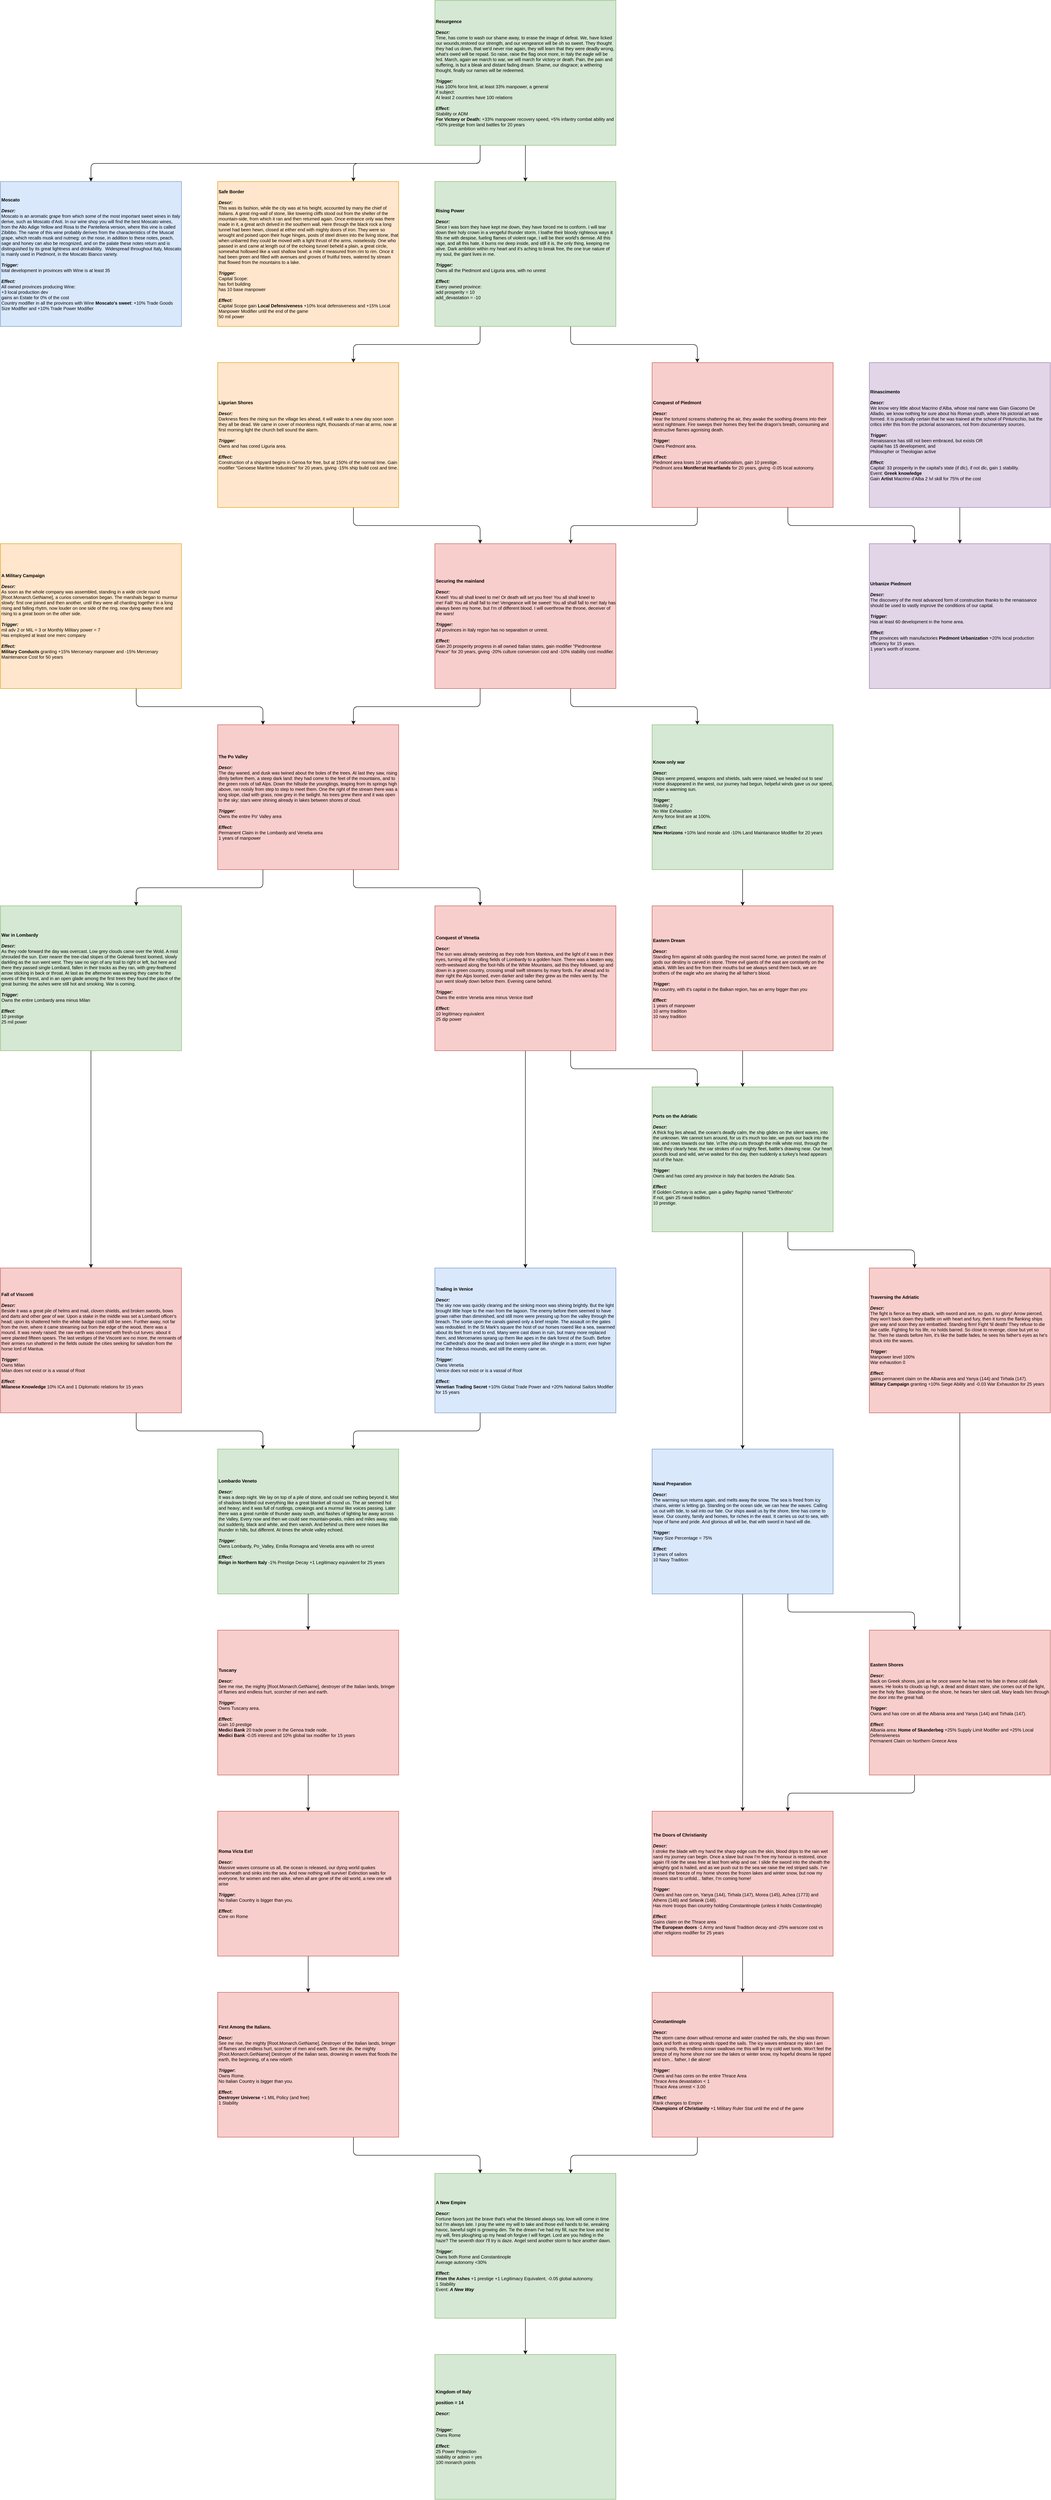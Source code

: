 <mxfile version="13.5.1" type="device" pages="2"><diagram id="UvSUR5MOMqpTBq-K4g18" name="Missions"><mxGraphModel dx="1845" dy="822" grid="1" gridSize="10" guides="1" tooltips="1" connect="1" arrows="1" fold="1" page="1" pageScale="1" pageWidth="827" pageHeight="1169" math="0" shadow="0"><root><mxCell id="0"/><mxCell id="1" value="Main" style="" parent="0"/><mxCell id="wTdlDpR11fN4LzxHeQQx-13" style="edgeStyle=orthogonalEdgeStyle;rounded=1;orthogonalLoop=1;jettySize=auto;html=1;exitX=0.25;exitY=1;exitDx=0;exitDy=0;entryX=0.75;entryY=0;entryDx=0;entryDy=0;" parent="1" source="GpBUdKQXc_JhmOB5bWP5-1" target="NPWaoTGM9U5LBm_l1CEJ-36" edge="1"><mxGeometry relative="1" as="geometry"><mxPoint x="1190" y="-40" as="sourcePoint"/><mxPoint x="680" y="400" as="targetPoint"/></mxGeometry></mxCell><mxCell id="GpBUdKQXc_JhmOB5bWP5-1" value="&lt;div style=&quot;font-size: 10px;&quot; align=&quot;left&quot;&gt;&lt;b style=&quot;font-size: 10px;&quot;&gt;Resurgence&lt;/b&gt;&lt;/div&gt;&lt;div style=&quot;font-size: 10px;&quot; align=&quot;left&quot;&gt;&lt;b style=&quot;font-size: 10px;&quot;&gt;&lt;br style=&quot;font-size: 10px;&quot;&gt;&lt;/b&gt;&lt;/div&gt;&lt;div style=&quot;font-size: 10px;&quot; align=&quot;left&quot;&gt;&lt;font style=&quot;font-size: 10px;&quot;&gt;&lt;span style=&quot;font-size: 10px;&quot;&gt;&lt;font style=&quot;font-size: 10px;&quot;&gt;&lt;i style=&quot;font-size: 10px;&quot;&gt;&lt;b style=&quot;font-size: 10px;&quot;&gt;Descr:&amp;nbsp;&lt;/b&gt;&lt;/i&gt;&lt;/font&gt;&lt;/span&gt;&lt;/font&gt;&lt;/div&gt;Time, has come to wash our shame away, to erase the image of defeat. We, have licked our wounds,restored our strength, and our vengeance will be oh so sweet. They thought they had us down, that we'd never rise again, they will learn that they were deadly wrong, what's owed will be repaid.&amp;nbsp;So raise, raise the flag once more, in Italy the eagle will be fed. March, again we march to war, we will march for victory or death. Pain, the pain and suffering, is but a bleak and distant fading dream. Shame, our disgrace; a withering thought, finally our names will be redeemed.&lt;div style=&quot;font-size: 10px;&quot; align=&quot;left&quot;&gt;&lt;div align=&quot;left&quot; style=&quot;font-size: 10px;&quot;&gt;&lt;br style=&quot;font-size: 10px;&quot;&gt;&lt;/div&gt;&lt;/div&gt;&lt;div style=&quot;font-size: 10px;&quot; align=&quot;left&quot;&gt;&lt;font style=&quot;font-size: 10px;&quot;&gt;&lt;b style=&quot;font-size: 10px;&quot;&gt;&lt;i style=&quot;font-size: 10px;&quot;&gt;Trigger:&lt;/i&gt;&lt;/b&gt;&lt;/font&gt;&lt;/div&gt;&lt;div style=&quot;font-size: 10px;&quot; align=&quot;left&quot;&gt;Has 100% force limit, at least 33% manpower,&amp;nbsp;&lt;span style=&quot;font-size: 10px;&quot;&gt;a general&lt;/span&gt;&lt;/div&gt;&lt;div style=&quot;font-size: 10px;&quot; align=&quot;left&quot;&gt;if subject:&lt;/div&gt;&lt;div style=&quot;font-size: 10px;&quot; align=&quot;left&quot;&gt;At least 2 countries have 100 relations&lt;/div&gt;&lt;div style=&quot;font-size: 10px;&quot; align=&quot;left&quot;&gt;&lt;br style=&quot;font-size: 10px;&quot;&gt;&lt;/div&gt;&lt;div style=&quot;font-size: 10px;&quot; align=&quot;left&quot;&gt;&lt;font style=&quot;font-size: 10px;&quot;&gt;&lt;font style=&quot;font-size: 10px;&quot;&gt;&lt;b style=&quot;font-size: 10px;&quot;&gt;&lt;i style=&quot;font-size: 10px;&quot;&gt;Effect:&lt;/i&gt;&lt;/b&gt;&lt;/font&gt;&lt;/font&gt;&lt;/div&gt;Stability or ADM&lt;br style=&quot;font-size: 10px;&quot;&gt;&lt;b style=&quot;font-size: 10px;&quot;&gt;For Victory or Death:&lt;/b&gt;&amp;nbsp;+33% manpower recovery speed, +5% infantry combat ability and +50% prestige from land battles for 20 years" style="rounded=0;whiteSpace=wrap;html=1;align=left;fontSize=10;fillColor=#d5e8d4;strokeColor=#82b366;" parent="1" vertex="1"><mxGeometry x="960" width="400" height="320" as="geometry"/></mxCell><mxCell id="GpBUdKQXc_JhmOB5bWP5-28" value="&lt;div style=&quot;font-size: 10px;&quot; align=&quot;left&quot;&gt;&lt;b style=&quot;font-size: 10px;&quot;&gt;Know only war&lt;/b&gt;&lt;/div&gt;&lt;div style=&quot;font-size: 10px;&quot; align=&quot;left&quot;&gt;&lt;b style=&quot;font-size: 10px;&quot;&gt;&lt;br style=&quot;font-size: 10px;&quot;&gt;&lt;/b&gt;&lt;/div&gt;&lt;div style=&quot;font-size: 10px;&quot; align=&quot;left&quot;&gt;&lt;font style=&quot;font-size: 10px;&quot;&gt;&lt;span style=&quot;font-size: 10px;&quot;&gt;&lt;font style=&quot;font-size: 10px;&quot;&gt;&lt;i style=&quot;font-size: 10px;&quot;&gt;&lt;b style=&quot;font-size: 10px;&quot;&gt;Descr:&lt;/b&gt;&lt;/i&gt;&lt;/font&gt;&lt;/span&gt;&lt;/font&gt;&lt;/div&gt;&lt;div style=&quot;font-size: 10px;&quot; align=&quot;left&quot;&gt;&lt;div align=&quot;left&quot; style=&quot;font-size: 10px;&quot;&gt;&lt;span dir=&quot;auto&quot; class=&quot;style-scope yt-formatted-string&quot; style=&quot;font-size: 10px;&quot;&gt;Ships were prepared, w&lt;/span&gt;&lt;span dir=&quot;auto&quot; class=&quot;style-scope yt-formatted-string&quot; style=&quot;font-size: 10px;&quot;&gt;eapons and shields, s&lt;/span&gt;&lt;span dir=&quot;auto&quot; class=&quot;style-scope yt-formatted-string&quot; style=&quot;font-size: 10px;&quot;&gt;ails were raised, w&lt;/span&gt;&lt;span dir=&quot;auto&quot; class=&quot;style-scope yt-formatted-string&quot; style=&quot;font-size: 10px;&quot;&gt;e headed out to sea! Home disappeared in the west, our journey had begun, helpeful winds gave us our speed, under a warming sun.&lt;/span&gt;&lt;br style=&quot;font-size: 10px;&quot;&gt;&lt;/div&gt;&lt;div align=&quot;left&quot; style=&quot;font-size: 10px;&quot;&gt;&lt;br style=&quot;font-size: 10px;&quot;&gt;&lt;/div&gt;&lt;/div&gt;&lt;div style=&quot;font-size: 10px;&quot; align=&quot;left&quot;&gt;&lt;font style=&quot;font-size: 10px;&quot;&gt;&lt;b style=&quot;font-size: 10px;&quot;&gt;&lt;i style=&quot;font-size: 10px;&quot;&gt;Trigger:&lt;/i&gt;&lt;/b&gt;&lt;/font&gt;&lt;/div&gt;&lt;div style=&quot;font-size: 10px;&quot; align=&quot;left&quot;&gt;Stability 2&lt;/div&gt;&lt;div style=&quot;font-size: 10px;&quot; align=&quot;left&quot;&gt;No War Exhaustion&lt;/div&gt;&lt;div style=&quot;font-size: 10px;&quot; align=&quot;left&quot;&gt;Army force limit are at 100%.&lt;/div&gt;&lt;div style=&quot;font-size: 10px;&quot; align=&quot;left&quot;&gt;&lt;br style=&quot;font-size: 10px;&quot;&gt;&lt;/div&gt;&lt;div style=&quot;font-size: 10px;&quot; align=&quot;left&quot;&gt;&lt;font style=&quot;font-size: 10px;&quot;&gt;&lt;font style=&quot;font-size: 10px;&quot;&gt;&lt;b style=&quot;font-size: 10px;&quot;&gt;&lt;i style=&quot;font-size: 10px;&quot;&gt;Effect:&lt;/i&gt;&lt;/b&gt;&lt;/font&gt;&lt;/font&gt;&lt;/div&gt;&lt;div style=&quot;font-size: 10px;&quot; align=&quot;left&quot;&gt;&lt;b style=&quot;font-size: 10px;&quot;&gt;New Horizons&lt;/b&gt;&amp;nbsp;+10% land morale and -10% Land Maintanance Modifier for 20 years&lt;/div&gt;" style="rounded=0;whiteSpace=wrap;html=1;align=left;fontSize=10;fillColor=#d5e8d4;strokeColor=#82b366;" parent="1" vertex="1"><mxGeometry x="1440" y="1600" width="400" height="320" as="geometry"/></mxCell><mxCell id="wTdlDpR11fN4LzxHeQQx-21" style="edgeStyle=orthogonalEdgeStyle;rounded=1;orthogonalLoop=1;jettySize=auto;html=1;exitX=0.25;exitY=1;exitDx=0;exitDy=0;entryX=0.75;entryY=0;entryDx=0;entryDy=0;" parent="1" source="GpBUdKQXc_JhmOB5bWP5-11" target="GpBUdKQXc_JhmOB5bWP5-25" edge="1"><mxGeometry relative="1" as="geometry"/></mxCell><mxCell id="GpBUdKQXc_JhmOB5bWP5-11" value="&lt;div style=&quot;font-size: 10px;&quot; align=&quot;left&quot;&gt;&lt;b style=&quot;font-size: 10px;&quot;&gt;Conquest of Piedmont&lt;/b&gt;&lt;/div&gt;&lt;div style=&quot;font-size: 10px;&quot; align=&quot;left&quot;&gt;&lt;b style=&quot;font-size: 10px;&quot;&gt;&lt;br style=&quot;font-size: 10px;&quot;&gt;&lt;/b&gt;&lt;/div&gt;&lt;div style=&quot;font-size: 10px;&quot; align=&quot;left&quot;&gt;&lt;font style=&quot;font-size: 10px;&quot;&gt;&lt;span style=&quot;font-size: 10px;&quot;&gt;&lt;font style=&quot;font-size: 10px;&quot;&gt;&lt;i style=&quot;font-size: 10px;&quot;&gt;&lt;b style=&quot;font-size: 10px;&quot;&gt;Descr:&lt;/b&gt;&lt;/i&gt;&lt;/font&gt;&lt;/span&gt;&lt;/font&gt;&lt;/div&gt;&lt;div align=&quot;left&quot; style=&quot;font-size: 10px;&quot;&gt;&lt;div align=&quot;left&quot; style=&quot;font-size: 10px;&quot;&gt;&lt;div align=&quot;left&quot; style=&quot;font-size: 10px;&quot;&gt;&lt;div align=&quot;left&quot; style=&quot;font-size: 10px;&quot;&gt;Hear the tortured screams s&lt;span style=&quot;font-size: 10px;&quot;&gt;hattering the air, t&lt;/span&gt;&lt;span style=&quot;font-size: 10px;&quot;&gt;hey awake the soothing dreams i&lt;/span&gt;&lt;span style=&quot;font-size: 10px;&quot;&gt;nto their worst nightmare.&amp;nbsp;&lt;/span&gt;&lt;span style=&quot;font-size: 10px;&quot;&gt;Fire sweeps their homes t&lt;/span&gt;&lt;span style=&quot;font-size: 10px;&quot;&gt;hey feel the dragon's breath, c&lt;/span&gt;&lt;span style=&quot;font-size: 10px;&quot;&gt;onsuming and destructive flames a&lt;/span&gt;&lt;span style=&quot;font-size: 10px;&quot;&gt;gonising death.&lt;/span&gt;&lt;/div&gt;&lt;/div&gt;&lt;/div&gt;&lt;div align=&quot;left&quot; style=&quot;font-size: 10px;&quot;&gt;&lt;br style=&quot;font-size: 10px;&quot;&gt;&lt;/div&gt;&lt;/div&gt;&lt;div style=&quot;font-size: 10px;&quot; align=&quot;left&quot;&gt;&lt;font style=&quot;font-size: 10px;&quot;&gt;&lt;b style=&quot;font-size: 10px;&quot;&gt;&lt;i style=&quot;font-size: 10px;&quot;&gt;Trigger:&amp;nbsp;&lt;/i&gt;&lt;/b&gt;&lt;/font&gt;&lt;/div&gt;&lt;div style=&quot;font-size: 10px;&quot; align=&quot;left&quot;&gt;Owns Piedmont area.&lt;/div&gt;&lt;div style=&quot;font-size: 10px;&quot; align=&quot;left&quot;&gt;&lt;br style=&quot;font-size: 10px;&quot;&gt;&lt;/div&gt;&lt;div style=&quot;font-size: 10px;&quot; align=&quot;left&quot;&gt;&lt;font style=&quot;font-size: 10px;&quot;&gt;&lt;font style=&quot;font-size: 10px;&quot;&gt;&lt;b style=&quot;font-size: 10px;&quot;&gt;&lt;i style=&quot;font-size: 10px;&quot;&gt;Effect:&lt;/i&gt;&lt;/b&gt;&lt;/font&gt;&lt;/font&gt;&lt;/div&gt;&lt;div style=&quot;font-size: 10px;&quot; align=&quot;left&quot;&gt;&lt;font style=&quot;font-size: 10px;&quot;&gt;&lt;font style=&quot;font-size: 10px;&quot;&gt;&lt;span style=&quot;font-size: 10px;&quot;&gt;&lt;span style=&quot;font-size: 10px;&quot;&gt;Piedmont area loses 10 years of nationalism, gain 10 prestige.&lt;/span&gt;&lt;/span&gt;&lt;/font&gt;&lt;/font&gt;&lt;/div&gt;&lt;div style=&quot;font-size: 10px;&quot; align=&quot;left&quot;&gt;&lt;font style=&quot;font-size: 10px;&quot;&gt;&lt;font style=&quot;font-size: 10px;&quot;&gt;&lt;span style=&quot;font-size: 10px;&quot;&gt;&lt;span style=&quot;font-size: 10px;&quot;&gt;Piedmont area &lt;b style=&quot;font-size: 10px;&quot;&gt;Montferrat Heartlands&lt;/b&gt;&amp;nbsp;for 20 years, giving -0.05 local autonomy.&lt;/span&gt;&lt;/span&gt;&lt;/font&gt;&lt;/font&gt;&lt;/div&gt;" style="rounded=0;whiteSpace=wrap;html=1;align=left;fontSize=10;fillColor=#f8cecc;strokeColor=#b85450;" parent="1" vertex="1"><mxGeometry x="1440" y="800" width="400" height="320" as="geometry"/></mxCell><mxCell id="GpBUdKQXc_JhmOB5bWP5-30" style="edgeStyle=orthogonalEdgeStyle;rounded=1;orthogonalLoop=1;jettySize=auto;html=1;exitX=0.75;exitY=1;exitDx=0;exitDy=0;entryX=0.25;entryY=0;entryDx=0;entryDy=0;" parent="1" source="GpBUdKQXc_JhmOB5bWP5-25" target="GpBUdKQXc_JhmOB5bWP5-28" edge="1"><mxGeometry relative="1" as="geometry"/></mxCell><mxCell id="wTdlDpR11fN4LzxHeQQx-12" style="edgeStyle=orthogonalEdgeStyle;rounded=1;orthogonalLoop=1;jettySize=auto;html=1;exitX=0.25;exitY=1;exitDx=0;exitDy=0;" parent="1" source="GpBUdKQXc_JhmOB5bWP5-1" target="GpBUdKQXc_JhmOB5bWP5-19" edge="1"><mxGeometry relative="1" as="geometry"/></mxCell><mxCell id="GpBUdKQXc_JhmOB5bWP5-25" value="&lt;div style=&quot;font-size: 10px;&quot; align=&quot;left&quot;&gt;&lt;b style=&quot;font-size: 10px;&quot;&gt;Securing the mainland&lt;/b&gt;&lt;/div&gt;&lt;div style=&quot;font-size: 10px;&quot; align=&quot;left&quot;&gt;&lt;b style=&quot;font-size: 10px;&quot;&gt;&lt;br style=&quot;font-size: 10px;&quot;&gt;&lt;/b&gt;&lt;/div&gt;&lt;div style=&quot;font-size: 10px;&quot; align=&quot;left&quot;&gt;&lt;font style=&quot;font-size: 10px;&quot;&gt;&lt;span style=&quot;font-size: 10px;&quot;&gt;&lt;font style=&quot;font-size: 10px;&quot;&gt;&lt;i style=&quot;font-size: 10px;&quot;&gt;&lt;b style=&quot;font-size: 10px;&quot;&gt;Descr:&lt;/b&gt;&lt;/i&gt;&lt;/font&gt;&lt;/span&gt;&lt;/font&gt;&lt;/div&gt;&lt;div align=&quot;left&quot; style=&quot;font-size: 10px;&quot;&gt;&lt;div align=&quot;left&quot; style=&quot;font-size: 10px;&quot;&gt;&lt;div align=&quot;left&quot; style=&quot;font-size: 10px;&quot;&gt;Kneel!&amp;nbsp;&lt;span style=&quot;font-size: 10px;&quot;&gt;You all shall kneel to me!&amp;nbsp;&lt;/span&gt;&lt;span style=&quot;font-size: 10px;&quot;&gt;Or death will set you free!&amp;nbsp;&lt;/span&gt;&lt;span style=&quot;font-size: 10px;&quot;&gt;You all shall kneel to me!&amp;nbsp;&lt;/span&gt;&lt;span style=&quot;font-size: 10px;&quot;&gt;Fall!&amp;nbsp;&lt;/span&gt;&lt;span style=&quot;font-size: 10px;&quot;&gt;You all shall fall to me!&amp;nbsp;&lt;/span&gt;&lt;span style=&quot;font-size: 10px;&quot;&gt;Vengeance will be sweet!&amp;nbsp;&lt;/span&gt;&lt;span style=&quot;font-size: 10px;&quot;&gt;You all shall fall to me!&amp;nbsp;&lt;/span&gt;&lt;span style=&quot;font-size: 10px;&quot;&gt;Italy has always been my home, b&lt;/span&gt;&lt;span style=&quot;font-size: 10px;&quot;&gt;ut I'm of different blood.&amp;nbsp;&lt;/span&gt;&lt;span style=&quot;font-size: 10px;&quot;&gt;I will overthrow the throne, d&lt;/span&gt;&lt;span style=&quot;font-size: 10px;&quot;&gt;eceiver of the wars!&lt;/span&gt;&lt;/div&gt;&lt;/div&gt;&lt;div align=&quot;left&quot; style=&quot;font-size: 10px;&quot;&gt;&lt;br style=&quot;font-size: 10px;&quot;&gt;&lt;/div&gt;&lt;/div&gt;&lt;div style=&quot;font-size: 10px;&quot; align=&quot;left&quot;&gt;&lt;font style=&quot;font-size: 10px;&quot;&gt;&lt;b style=&quot;font-size: 10px;&quot;&gt;&lt;i style=&quot;font-size: 10px;&quot;&gt;Trigger:&lt;/i&gt;&lt;/b&gt;&lt;/font&gt;&lt;/div&gt;&lt;div style=&quot;font-size: 10px;&quot; align=&quot;left&quot;&gt;All provinces in Italy region has no separatism or unrest.&lt;/div&gt;&lt;div style=&quot;font-size: 10px;&quot; align=&quot;left&quot;&gt;&lt;br style=&quot;font-size: 10px;&quot;&gt;&lt;/div&gt;&lt;div style=&quot;font-size: 10px;&quot; align=&quot;left&quot;&gt;&lt;font style=&quot;font-size: 10px;&quot;&gt;&lt;font style=&quot;font-size: 10px;&quot;&gt;&lt;b style=&quot;font-size: 10px;&quot;&gt;&lt;i style=&quot;font-size: 10px;&quot;&gt;Effect:&lt;/i&gt;&lt;/b&gt;&lt;/font&gt;&lt;/font&gt;&lt;/div&gt;&lt;div style=&quot;font-size: 10px;&quot; align=&quot;left&quot;&gt;&lt;font style=&quot;font-size: 10px;&quot;&gt;&lt;font style=&quot;font-size: 10px;&quot;&gt;&lt;span style=&quot;font-size: 10px;&quot;&gt;&lt;span style=&quot;font-size: 10px;&quot;&gt;Gain 20 prosperity progress in all owned Italian states, gain modifier &quot;Piedmontese Peace&quot; for 20 years, giving -20% culture conversion cost and -10% stability cost modifier.&lt;/span&gt;&lt;/span&gt;&lt;/font&gt;&lt;/font&gt;&lt;/div&gt;" style="rounded=0;whiteSpace=wrap;html=1;align=left;fontSize=10;fillColor=#f8cecc;strokeColor=#b85450;" parent="1" vertex="1"><mxGeometry x="960" y="1200" width="400" height="320" as="geometry"/></mxCell><mxCell id="wTdlDpR11fN4LzxHeQQx-20" style="edgeStyle=orthogonalEdgeStyle;rounded=1;orthogonalLoop=1;jettySize=auto;html=1;exitX=0.75;exitY=1;exitDx=0;exitDy=0;entryX=0.25;entryY=0;entryDx=0;entryDy=0;" parent="1" source="GpBUdKQXc_JhmOB5bWP5-9" target="GpBUdKQXc_JhmOB5bWP5-25" edge="1"><mxGeometry relative="1" as="geometry"/></mxCell><mxCell id="GpBUdKQXc_JhmOB5bWP5-9" value="&lt;div style=&quot;font-size: 10px;&quot; align=&quot;left&quot;&gt;&lt;b style=&quot;font-size: 10px;&quot;&gt;Ligurian Shores&lt;/b&gt;&lt;/div&gt;&lt;div style=&quot;font-size: 10px;&quot; align=&quot;left&quot;&gt;&lt;b style=&quot;font-size: 10px;&quot;&gt;&lt;br style=&quot;font-size: 10px;&quot;&gt;&lt;/b&gt;&lt;/div&gt;&lt;div style=&quot;font-size: 10px;&quot; align=&quot;left&quot;&gt;&lt;font style=&quot;font-size: 10px;&quot;&gt;&lt;span style=&quot;font-size: 10px;&quot;&gt;&lt;font style=&quot;font-size: 10px;&quot;&gt;&lt;i style=&quot;font-size: 10px;&quot;&gt;&lt;b style=&quot;font-size: 10px;&quot;&gt;Descr:&lt;/b&gt;&lt;/i&gt;&lt;/font&gt;&lt;/span&gt;&lt;/font&gt;&lt;/div&gt;&lt;div align=&quot;left&quot; style=&quot;font-size: 10px;&quot;&gt;&lt;div align=&quot;left&quot; style=&quot;font-size: 10px;&quot;&gt;&lt;div align=&quot;left&quot; style=&quot;font-size: 10px;&quot;&gt;Darkness flees the rising sun the village lies ahead, it will wake to a new day soon soon they all be dead.&amp;nbsp;We came in cover of moonless night, thousands of man at arms, now at first morning light the church bell sound the alarm.&lt;br style=&quot;font-size: 10px;&quot;&gt;&lt;/div&gt;&lt;/div&gt;&lt;div align=&quot;left&quot; style=&quot;font-size: 10px;&quot;&gt;&lt;br style=&quot;font-size: 10px;&quot;&gt;&lt;/div&gt;&lt;/div&gt;&lt;div style=&quot;font-size: 10px;&quot; align=&quot;left&quot;&gt;&lt;font style=&quot;font-size: 10px;&quot;&gt;&lt;b style=&quot;font-size: 10px;&quot;&gt;&lt;i style=&quot;font-size: 10px;&quot;&gt;Trigger:&lt;/i&gt;&lt;/b&gt;&lt;/font&gt;&lt;/div&gt;&lt;div style=&quot;font-size: 10px;&quot; align=&quot;left&quot;&gt;Owns and has cored Liguria area.&lt;/div&gt;&lt;div style=&quot;font-size: 10px;&quot; align=&quot;left&quot;&gt;&lt;b style=&quot;font-size: 10px;&quot;&gt;&lt;i style=&quot;font-size: 10px;&quot;&gt;&lt;br style=&quot;font-size: 10px;&quot;&gt;&lt;/i&gt;&lt;/b&gt;&lt;/div&gt;&lt;div style=&quot;font-size: 10px;&quot; align=&quot;left&quot;&gt;&lt;b style=&quot;font-size: 10px;&quot;&gt;&lt;i style=&quot;font-size: 10px;&quot;&gt;Effect:&lt;/i&gt;&lt;/b&gt;&lt;br style=&quot;font-size: 10px;&quot;&gt;&lt;/div&gt;&lt;div style=&quot;font-size: 10px;&quot; align=&quot;left&quot;&gt;Construction of a shipyard begins in Genoa for free, but at 150% of the normal time. Gain modifier &quot;Genoese Maritime Industries&quot; for 20 years, giving -15% ship build cost and time.&lt;/div&gt;" style="rounded=0;whiteSpace=wrap;html=1;align=left;fontSize=10;fillColor=#ffe6cc;strokeColor=#d79b00;" parent="1" vertex="1"><mxGeometry x="480" y="800" width="400" height="320" as="geometry"/></mxCell><mxCell id="wTdlDpR11fN4LzxHeQQx-23" style="edgeStyle=orthogonalEdgeStyle;rounded=1;orthogonalLoop=1;jettySize=auto;html=1;" parent="1" source="wqd-CVUQ158IZ_JY3dph-2" target="wqd-CVUQ158IZ_JY3dph-1" edge="1"><mxGeometry relative="1" as="geometry"><mxPoint x="1640" y="2720" as="sourcePoint"/><mxPoint x="1640" y="3200" as="targetPoint"/></mxGeometry></mxCell><mxCell id="GpBUdKQXc_JhmOB5bWP5-19" value="&lt;div style=&quot;font-size: 10px;&quot; align=&quot;left&quot;&gt;&lt;b style=&quot;font-size: 10px;&quot;&gt;Moscato&lt;/b&gt;&lt;/div&gt;&lt;div style=&quot;font-size: 10px;&quot; align=&quot;left&quot;&gt;&lt;b style=&quot;font-size: 10px;&quot;&gt;&lt;br style=&quot;font-size: 10px;&quot;&gt;&lt;/b&gt;&lt;/div&gt;&lt;div style=&quot;font-size: 10px;&quot; align=&quot;left&quot;&gt;&lt;font style=&quot;font-size: 10px;&quot;&gt;&lt;span style=&quot;font-size: 10px;&quot;&gt;&lt;font style=&quot;font-size: 10px;&quot;&gt;&lt;i style=&quot;font-size: 10px;&quot;&gt;&lt;b style=&quot;font-size: 10px;&quot;&gt;Descr:&lt;/b&gt;&lt;/i&gt;&lt;/font&gt;&lt;/span&gt;&lt;/font&gt;&lt;/div&gt;&lt;div align=&quot;left&quot; style=&quot;font-size: 10px;&quot;&gt;&lt;div align=&quot;left&quot; style=&quot;font-size: 10px;&quot;&gt;Moscato is an aromatic grape from which some of the most important sweet wines in Italy derive, such as Moscato d'Asti. In our wine shop you will find the best Moscato wines, from the Alto Adige Yellow and Rosa to the Pantelleria version, where this vine is called Zibibbo. The name of this wine probably derives from the characteristics of the Muscat grape, which recalls musk and nutmeg: on the nose, in addition to these notes, peach, sage and honey can also be recognized, and on the palate these notes return and is distinguished by its great lightness and drinkability.&amp;nbsp; Widespread throughout Italy, Moscato is mainly used in Piedmont, in the Moscato Bianco variety.&lt;br style=&quot;font-size: 10px;&quot;&gt;&lt;/div&gt;&lt;div align=&quot;left&quot; style=&quot;font-size: 10px;&quot;&gt;&lt;br style=&quot;font-size: 10px;&quot;&gt;&lt;/div&gt;&lt;/div&gt;&lt;div style=&quot;font-size: 10px;&quot; align=&quot;left&quot;&gt;&lt;font style=&quot;font-size: 10px;&quot;&gt;&lt;b style=&quot;font-size: 10px;&quot;&gt;&lt;i style=&quot;font-size: 10px;&quot;&gt;Trigger:&lt;/i&gt;&lt;/b&gt;&lt;/font&gt;&lt;/div&gt;&lt;div style=&quot;font-size: 10px;&quot; align=&quot;left&quot;&gt;total development in provinces with Wine is at least 35&lt;/div&gt;&lt;div style=&quot;font-size: 10px;&quot; align=&quot;left&quot;&gt;&lt;b style=&quot;font-size: 10px;&quot;&gt;&lt;i style=&quot;font-size: 10px;&quot;&gt;&lt;br style=&quot;font-size: 10px;&quot;&gt;&lt;/i&gt;&lt;/b&gt;&lt;/div&gt;&lt;div style=&quot;font-size: 10px;&quot; align=&quot;left&quot;&gt;&lt;b style=&quot;font-size: 10px;&quot;&gt;&lt;i style=&quot;font-size: 10px;&quot;&gt;Effect:&lt;/i&gt;&lt;/b&gt;&lt;br style=&quot;font-size: 10px;&quot;&gt;&lt;/div&gt;&lt;div style=&quot;font-size: 10px;&quot; align=&quot;left&quot;&gt;All owned provinces producing Wine:&lt;/div&gt;&lt;div style=&quot;font-size: 10px;&quot; align=&quot;left&quot;&gt;+3 local production dev&lt;/div&gt;&lt;div style=&quot;font-size: 10px;&quot; align=&quot;left&quot;&gt;gains an Estate for 0% of the cost&amp;nbsp;&lt;/div&gt;&lt;div style=&quot;font-size: 10px;&quot; align=&quot;left&quot;&gt;Country modifier in all the provinces with Wine&amp;nbsp;&lt;b style=&quot;font-size: 10px;&quot;&gt;Moscato's sweet&lt;/b&gt;: +10% Trade Goods Size Modifier and +10% Trade Power Modifier&lt;/div&gt;" style="rounded=0;whiteSpace=wrap;html=1;align=left;fontSize=10;fillColor=#dae8fc;strokeColor=#6c8ebf;" parent="1" vertex="1"><mxGeometry y="400" width="400" height="320" as="geometry"/></mxCell><mxCell id="wEfwOvFhzHkxZz85JkgN-35" value="" style="edgeStyle=orthogonalEdgeStyle;rounded=1;orthogonalLoop=1;jettySize=auto;html=1;fontColor=#000000;" parent="1" source="GpBUdKQXc_JhmOB5bWP5-7" target="wEfwOvFhzHkxZz85JkgN-34" edge="1"><mxGeometry relative="1" as="geometry"/></mxCell><mxCell id="GpBUdKQXc_JhmOB5bWP5-7" value="&lt;div style=&quot;font-size: 10px;&quot; align=&quot;left&quot;&gt;&lt;b style=&quot;font-size: 10px;&quot;&gt;Rinascimento&lt;/b&gt;&lt;/div&gt;&lt;div style=&quot;font-size: 10px;&quot; align=&quot;left&quot;&gt;&lt;b style=&quot;font-size: 10px;&quot;&gt;&lt;br style=&quot;font-size: 10px;&quot;&gt;&lt;/b&gt;&lt;/div&gt;&lt;div style=&quot;font-size: 10px;&quot; align=&quot;left&quot;&gt;&lt;font style=&quot;font-size: 10px;&quot;&gt;&lt;span style=&quot;font-size: 10px;&quot;&gt;&lt;font style=&quot;font-size: 10px;&quot;&gt;&lt;i style=&quot;font-size: 10px;&quot;&gt;&lt;b style=&quot;font-size: 10px;&quot;&gt;Descr:&lt;/b&gt;&lt;/i&gt;&lt;/font&gt;&lt;/span&gt;&lt;/font&gt;&lt;/div&gt;&lt;div align=&quot;left&quot; style=&quot;font-size: 10px;&quot;&gt;&lt;div align=&quot;left&quot; style=&quot;font-size: 10px;&quot;&gt;We know very little about Macrino d’Alba, whose real name was Gian Giacomo De Alladio, we know nothing for sure about his Roman youth, where his pictorial art was formed. It is practically certain that he was trained at the school of Pinturicchio, but the critics infer this from the pictorial assonances, not from documentary sources.&lt;br style=&quot;font-size: 10px;&quot;&gt;&lt;/div&gt;&lt;div align=&quot;left&quot; style=&quot;font-size: 10px;&quot;&gt;&lt;br style=&quot;font-size: 10px;&quot;&gt;&lt;/div&gt;&lt;/div&gt;&lt;div style=&quot;font-size: 10px;&quot; align=&quot;left&quot;&gt;&lt;div align=&quot;left&quot; style=&quot;font-size: 10px;&quot;&gt;&lt;b style=&quot;font-size: 10px;&quot;&gt;&lt;i style=&quot;font-size: 10px;&quot;&gt;Trigger:&lt;/i&gt;&lt;/b&gt;&lt;/div&gt;&lt;div align=&quot;left&quot; style=&quot;font-size: 10px;&quot;&gt;Renaissance has still not been embraced, but exists OR&lt;/div&gt;&lt;div align=&quot;left&quot; style=&quot;font-size: 10px;&quot;&gt;capital has 15 development, and&lt;/div&gt;&lt;div align=&quot;left&quot; style=&quot;font-size: 10px;&quot;&gt;Philosopher or Theologian active&lt;/div&gt;&lt;div align=&quot;left&quot; style=&quot;font-size: 10px;&quot;&gt;&lt;br style=&quot;font-size: 10px;&quot;&gt;&lt;/div&gt;&lt;div align=&quot;left&quot; style=&quot;font-size: 10px;&quot;&gt;&lt;b style=&quot;font-size: 10px;&quot;&gt;&lt;i style=&quot;font-size: 10px;&quot;&gt;Effect:&lt;/i&gt;&lt;/b&gt;&lt;/div&gt;&lt;div align=&quot;left&quot; style=&quot;font-size: 10px;&quot;&gt;Capital: 33 prosperity in the capital's state (if dlc), if not dlc, gain 1 stability.&lt;/div&gt;&lt;div align=&quot;left&quot; style=&quot;font-size: 10px;&quot;&gt;Event:&amp;nbsp;&lt;b style=&quot;font-size: 10px;&quot;&gt;Greek knowledge&lt;/b&gt;&lt;/div&gt;&lt;div align=&quot;left&quot; style=&quot;font-size: 10px;&quot;&gt;Gain &lt;b style=&quot;font-size: 10px;&quot;&gt;Artist&lt;/b&gt;&amp;nbsp;Macrino d'Alba 2 lvl skill for 75% of the cost&lt;/div&gt;&lt;/div&gt;" style="rounded=0;whiteSpace=wrap;html=1;align=left;fontSize=10;fillColor=#e1d5e7;strokeColor=#9673a6;" parent="1" vertex="1"><mxGeometry x="1920" y="800" width="400" height="320" as="geometry"/></mxCell><mxCell id="wEfwOvFhzHkxZz85JkgN-34" value="&lt;div style=&quot;font-size: 10px;&quot; align=&quot;left&quot;&gt;&lt;b style=&quot;font-size: 10px;&quot;&gt;Urbanize Piedmont&lt;/b&gt;&lt;/div&gt;&lt;div style=&quot;font-size: 10px;&quot; align=&quot;left&quot;&gt;&lt;b style=&quot;font-size: 10px;&quot;&gt;&lt;br style=&quot;font-size: 10px;&quot;&gt;&lt;/b&gt;&lt;/div&gt;&lt;div style=&quot;font-size: 10px;&quot; align=&quot;left&quot;&gt;&lt;font style=&quot;font-size: 10px;&quot;&gt;&lt;span style=&quot;font-size: 10px;&quot;&gt;&lt;font style=&quot;font-size: 10px;&quot;&gt;&lt;i style=&quot;font-size: 10px;&quot;&gt;&lt;b style=&quot;font-size: 10px;&quot;&gt;Descr:&lt;/b&gt;&lt;/i&gt;&lt;/font&gt;&lt;/span&gt;&lt;/font&gt;&lt;/div&gt;&lt;div align=&quot;left&quot; style=&quot;font-size: 10px;&quot;&gt;&lt;div align=&quot;left&quot; style=&quot;font-size: 10px;&quot;&gt;The discovery of the most advanced form of construction thanks to the renaissance should be used to vastly improve the conditions of our capital.&lt;br style=&quot;font-size: 10px;&quot;&gt;&lt;/div&gt;&lt;div align=&quot;left&quot; style=&quot;font-size: 10px;&quot;&gt;&lt;br style=&quot;font-size: 10px;&quot;&gt;&lt;/div&gt;&lt;/div&gt;&lt;div style=&quot;font-size: 10px;&quot; align=&quot;left&quot;&gt;&lt;font style=&quot;font-size: 10px;&quot;&gt;&lt;b style=&quot;font-size: 10px;&quot;&gt;&lt;i style=&quot;font-size: 10px;&quot;&gt;Trigger:&lt;/i&gt;&lt;/b&gt;&lt;/font&gt;&lt;/div&gt;&lt;div style=&quot;font-size: 10px;&quot; align=&quot;left&quot;&gt;Has at least 60 development in the home area.&lt;/div&gt;&lt;div style=&quot;font-size: 10px;&quot; align=&quot;left&quot;&gt;&lt;br style=&quot;font-size: 10px;&quot;&gt;&lt;/div&gt;&lt;div style=&quot;font-size: 10px;&quot; align=&quot;left&quot;&gt;&lt;font style=&quot;font-size: 10px;&quot;&gt;&lt;font style=&quot;font-size: 10px;&quot;&gt;&lt;b style=&quot;font-size: 10px;&quot;&gt;&lt;i style=&quot;font-size: 10px;&quot;&gt;Effect:&lt;/i&gt;&lt;/b&gt;&lt;/font&gt;&lt;/font&gt;&lt;/div&gt;&lt;div style=&quot;font-size: 10px;&quot; align=&quot;left&quot;&gt;The provinces with manufactories &lt;b style=&quot;font-size: 10px;&quot;&gt;Piedmont Urbanization&lt;/b&gt;&amp;nbsp;+20% local production efficiency for 15 years.&lt;/div&gt;&lt;div style=&quot;font-size: 10px;&quot; align=&quot;left&quot;&gt;1 year's worth of income.&lt;/div&gt;" style="rounded=0;whiteSpace=wrap;html=1;align=left;fontSize=10;fillColor=#e1d5e7;strokeColor=#9673a6;" parent="1" vertex="1"><mxGeometry x="1920" y="1200" width="400" height="320" as="geometry"/></mxCell><mxCell id="Afx1RYJ2lv8HZjjsm9Ws-11" value="&lt;div style=&quot;font-size: 10px;&quot; align=&quot;left&quot;&gt;&lt;b style=&quot;font-size: 10px;&quot;&gt;Tuscany&lt;/b&gt;&lt;/div&gt;&lt;div style=&quot;font-size: 10px;&quot; align=&quot;left&quot;&gt;&lt;b style=&quot;font-size: 10px;&quot;&gt;&lt;br style=&quot;font-size: 10px;&quot;&gt;&lt;/b&gt;&lt;/div&gt;&lt;div style=&quot;font-size: 10px;&quot; align=&quot;left&quot;&gt;&lt;font style=&quot;font-size: 10px;&quot;&gt;&lt;span style=&quot;font-size: 10px;&quot;&gt;&lt;font style=&quot;font-size: 10px;&quot;&gt;&lt;i style=&quot;font-size: 10px;&quot;&gt;&lt;b style=&quot;font-size: 10px;&quot;&gt;Descr:&lt;/b&gt;&lt;/i&gt;&lt;/font&gt;&lt;/span&gt;&lt;/font&gt;&lt;/div&gt;&lt;div align=&quot;left&quot; style=&quot;font-size: 10px;&quot;&gt;&lt;div align=&quot;left&quot; style=&quot;font-size: 10px;&quot;&gt;See me rise, the mighty [Root.Monarch.GetName], destroyer of the Italian lands, bringer of flames and endless hurt, scorcher of men and earth.&lt;br style=&quot;font-size: 10px;&quot;&gt;&lt;/div&gt;&lt;div align=&quot;left&quot; style=&quot;font-size: 10px;&quot;&gt;&lt;br style=&quot;font-size: 10px;&quot;&gt;&lt;/div&gt;&lt;/div&gt;&lt;div style=&quot;font-size: 10px;&quot; align=&quot;left&quot;&gt;&lt;font style=&quot;font-size: 10px;&quot;&gt;&lt;b style=&quot;font-size: 10px;&quot;&gt;&lt;i style=&quot;font-size: 10px;&quot;&gt;Trigger:&lt;/i&gt;&lt;/b&gt;&lt;/font&gt;&lt;/div&gt;&lt;div style=&quot;font-size: 10px;&quot; align=&quot;left&quot;&gt;&lt;font style=&quot;font-size: 10px;&quot;&gt;&lt;span style=&quot;font-size: 10px;&quot;&gt;&lt;span style=&quot;font-size: 10px;&quot;&gt;Owns Tuscany area.&lt;/span&gt;&lt;/span&gt;&lt;/font&gt;&lt;/div&gt;&lt;div style=&quot;font-size: 10px;&quot; align=&quot;left&quot;&gt;&lt;br style=&quot;font-size: 10px;&quot;&gt;&lt;/div&gt;&lt;div style=&quot;font-size: 10px;&quot; align=&quot;left&quot;&gt;&lt;font style=&quot;font-size: 10px;&quot;&gt;&lt;font style=&quot;font-size: 10px;&quot;&gt;&lt;b style=&quot;font-size: 10px;&quot;&gt;&lt;i style=&quot;font-size: 10px;&quot;&gt;Effect:&lt;/i&gt;&lt;/b&gt;&lt;/font&gt;&lt;/font&gt;&lt;/div&gt;&lt;div style=&quot;font-size: 10px;&quot; align=&quot;left&quot;&gt;&lt;font style=&quot;font-size: 10px;&quot;&gt;&lt;font style=&quot;font-size: 10px;&quot;&gt;&lt;span style=&quot;font-size: 10px;&quot;&gt;&lt;span style=&quot;font-size: 10px;&quot;&gt;Gain 10 prestige&lt;/span&gt;&lt;/span&gt;&lt;/font&gt;&lt;/font&gt;&lt;/div&gt;&lt;div style=&quot;font-size: 10px;&quot; align=&quot;left&quot;&gt;&lt;font style=&quot;font-size: 10px;&quot;&gt;&lt;font style=&quot;font-size: 10px;&quot;&gt;&lt;span style=&quot;font-size: 10px;&quot;&gt;&lt;span style=&quot;font-size: 10px;&quot;&gt;&lt;b style=&quot;font-size: 10px;&quot;&gt;Medici Bank&lt;/b&gt;&amp;nbsp;20 trade power in the Genoa trade node.&lt;/span&gt;&lt;/span&gt;&lt;/font&gt;&lt;/font&gt;&lt;/div&gt;&lt;div style=&quot;font-size: 10px;&quot; align=&quot;left&quot;&gt;&lt;font style=&quot;font-size: 10px;&quot;&gt;&lt;font style=&quot;font-size: 10px;&quot;&gt;&lt;span style=&quot;font-size: 10px;&quot;&gt;&lt;span style=&quot;font-size: 10px;&quot;&gt;&lt;b style=&quot;font-size: 10px;&quot;&gt;Medici Bank&lt;/b&gt;&amp;nbsp;-0.05 interest and 10% global tax modifier for 15 years&lt;/span&gt;&lt;/span&gt;&lt;/font&gt;&lt;/font&gt;&lt;/div&gt;" style="rounded=0;whiteSpace=wrap;html=1;align=left;fontSize=10;fillColor=#f8cecc;strokeColor=#b85450;" parent="1" vertex="1"><mxGeometry x="480" y="3600" width="400" height="320" as="geometry"/></mxCell><mxCell id="NPWaoTGM9U5LBm_l1CEJ-34" style="edgeStyle=orthogonalEdgeStyle;rounded=0;orthogonalLoop=1;jettySize=auto;html=1;exitX=0.5;exitY=1;exitDx=0;exitDy=0;" parent="1" source="Afx1RYJ2lv8HZjjsm9Ws-13" target="zRS_YgQ8VmY5UXT3bCrT-10" edge="1"><mxGeometry relative="1" as="geometry"/></mxCell><mxCell id="Afx1RYJ2lv8HZjjsm9Ws-13" value="&lt;b style=&quot;font-size: 10px;&quot;&gt;Roma Victa Est!&lt;/b&gt;&lt;br style=&quot;font-size: 10px;&quot;&gt;&lt;br style=&quot;font-size: 10px;&quot;&gt;&lt;i style=&quot;font-weight: bold; font-size: 10px;&quot;&gt;Descr:&lt;/i&gt;&lt;br style=&quot;font-size: 10px;&quot;&gt;&lt;div style=&quot;font-size: 10px;&quot;&gt;&lt;div style=&quot;font-size: 10px;&quot;&gt;Massive waves consume us all, the ocean is released, o&lt;span style=&quot;font-size: 10px;&quot;&gt;ur dying world quakes underneath a&lt;/span&gt;&lt;span style=&quot;font-size: 10px;&quot;&gt;nd sinks into the sea. A&lt;/span&gt;&lt;span style=&quot;font-size: 10px;&quot;&gt;nd now nothing will survive!&amp;nbsp;&lt;/span&gt;&lt;span style=&quot;font-size: 10px;&quot;&gt;Extinction waits for everyone, f&lt;/span&gt;&lt;span style=&quot;font-size: 10px;&quot;&gt;or women and men alike, w&lt;/span&gt;&lt;span style=&quot;font-size: 10px;&quot;&gt;hen all are gone of the old world, a&lt;/span&gt;&lt;span style=&quot;font-size: 10px;&quot;&gt;&amp;nbsp;new one will arise&lt;/span&gt;&lt;/div&gt;&lt;/div&gt;&lt;div style=&quot;font-size: 10px;&quot;&gt;&lt;br style=&quot;font-size: 10px;&quot;&gt;&lt;/div&gt;&lt;i style=&quot;font-weight: bold; font-size: 10px;&quot;&gt;Trigger&lt;/i&gt;&lt;b style=&quot;font-size: 10px;&quot;&gt;:&lt;/b&gt;&lt;br style=&quot;font-size: 10px;&quot;&gt;No Italian Country is bigger than you.&lt;br style=&quot;font-size: 10px;&quot;&gt;&lt;br style=&quot;font-size: 10px;&quot;&gt;&lt;i style=&quot;font-weight: bold; font-size: 10px;&quot;&gt;Effect&lt;/i&gt;&lt;b style=&quot;font-size: 10px;&quot;&gt;:&lt;/b&gt;&lt;br style=&quot;font-size: 10px;&quot;&gt;Core on Rome" style="rounded=0;whiteSpace=wrap;html=1;fillColor=#f8cecc;strokeColor=#b85450;align=left;fontSize=10;" parent="1" vertex="1"><mxGeometry x="480" y="4000" width="400" height="320" as="geometry"/></mxCell><mxCell id="Afx1RYJ2lv8HZjjsm9Ws-15" style="edgeStyle=orthogonalEdgeStyle;rounded=1;orthogonalLoop=1;jettySize=auto;html=1;exitX=0.5;exitY=1;exitDx=0;exitDy=0;" parent="1" source="Afx1RYJ2lv8HZjjsm9Ws-11" target="Afx1RYJ2lv8HZjjsm9Ws-13" edge="1"><mxGeometry relative="1" as="geometry"/></mxCell><mxCell id="Afx1RYJ2lv8HZjjsm9Ws-16" value="" style="edgeStyle=orthogonalEdgeStyle;rounded=1;orthogonalLoop=1;jettySize=auto;html=1;" parent="1" source="GpBUdKQXc_JhmOB5bWP5-28" target="Afx1RYJ2lv8HZjjsm9Ws-21" edge="1"><mxGeometry relative="1" as="geometry"><mxPoint x="1270" y="1750" as="sourcePoint"/></mxGeometry></mxCell><mxCell id="zRS_YgQ8VmY5UXT3bCrT-12" style="edgeStyle=orthogonalEdgeStyle;rounded=1;orthogonalLoop=1;jettySize=auto;html=1;exitX=0.5;exitY=1;exitDx=0;exitDy=0;" parent="1" source="Afx1RYJ2lv8HZjjsm9Ws-21" target="wqd-CVUQ158IZ_JY3dph-2" edge="1"><mxGeometry relative="1" as="geometry"><mxPoint x="1640" y="2400" as="targetPoint"/></mxGeometry></mxCell><mxCell id="Afx1RYJ2lv8HZjjsm9Ws-21" value="&lt;div style=&quot;font-size: 10px;&quot; align=&quot;left&quot;&gt;&lt;b style=&quot;font-size: 10px;&quot;&gt;Eastern Dream&lt;/b&gt;&lt;/div&gt;&lt;div style=&quot;font-size: 10px;&quot; align=&quot;left&quot;&gt;&lt;b style=&quot;font-size: 10px;&quot;&gt;&lt;br style=&quot;font-size: 10px;&quot;&gt;&lt;/b&gt;&lt;/div&gt;&lt;div style=&quot;font-size: 10px;&quot; align=&quot;left&quot;&gt;&lt;font style=&quot;font-size: 10px;&quot;&gt;&lt;span style=&quot;font-size: 10px;&quot;&gt;&lt;font style=&quot;font-size: 10px;&quot;&gt;&lt;i style=&quot;font-size: 10px;&quot;&gt;&lt;b style=&quot;font-size: 10px;&quot;&gt;Descr:&lt;/b&gt;&lt;/i&gt;&lt;/font&gt;&lt;/span&gt;&lt;/font&gt;&lt;/div&gt;&lt;div style=&quot;font-size: 10px;&quot; align=&quot;left&quot;&gt;&lt;div align=&quot;left&quot; style=&quot;font-size: 10px;&quot;&gt;Standing firm against all odds guarding the most sacred home,&amp;nbsp;we protect the realm of gods our destiny is carved in stone.&amp;nbsp;Three evil giants of the east are constantly on the attack. With lies and fire from their mouths but we always send them back,&amp;nbsp;we are brothers of the eagle who are sharing the all father's blood.&lt;br style=&quot;font-size: 10px;&quot;&gt;&lt;/div&gt;&lt;div align=&quot;left&quot; style=&quot;font-size: 10px;&quot;&gt;&lt;br style=&quot;font-size: 10px;&quot;&gt;&lt;/div&gt;&lt;/div&gt;&lt;div style=&quot;font-size: 10px;&quot; align=&quot;left&quot;&gt;&lt;font style=&quot;font-size: 10px;&quot;&gt;&lt;b style=&quot;font-size: 10px;&quot;&gt;&lt;i style=&quot;font-size: 10px;&quot;&gt;Trigger:&lt;/i&gt;&lt;/b&gt;&lt;/font&gt;&lt;/div&gt;&lt;div style=&quot;font-size: 10px;&quot; align=&quot;left&quot;&gt;No country, with it's capital in the Balkan region, has an army bigger than you&lt;/div&gt;&lt;div style=&quot;font-size: 10px;&quot; align=&quot;left&quot;&gt;&lt;br style=&quot;font-size: 10px;&quot;&gt;&lt;/div&gt;&lt;div style=&quot;font-size: 10px;&quot; align=&quot;left&quot;&gt;&lt;font style=&quot;font-size: 10px;&quot;&gt;&lt;font style=&quot;font-size: 10px;&quot;&gt;&lt;b style=&quot;font-size: 10px;&quot;&gt;&lt;i style=&quot;font-size: 10px;&quot;&gt;Effect:&lt;/i&gt;&lt;/b&gt;&lt;/font&gt;&lt;/font&gt;&lt;/div&gt;&lt;div style=&quot;font-size: 10px;&quot; align=&quot;left&quot;&gt;1 years of manpower&lt;/div&gt;&lt;div style=&quot;font-size: 10px;&quot; align=&quot;left&quot;&gt;10 army tradition&lt;/div&gt;&lt;div style=&quot;font-size: 10px;&quot; align=&quot;left&quot;&gt;10 navy tradition&lt;/div&gt;" style="rounded=0;whiteSpace=wrap;html=1;align=left;fontSize=10;fillColor=#f8cecc;strokeColor=#b85450;" parent="1" vertex="1"><mxGeometry x="1440" y="2000" width="400" height="320" as="geometry"/></mxCell><mxCell id="zRS_YgQ8VmY5UXT3bCrT-22" style="edgeStyle=orthogonalEdgeStyle;rounded=1;orthogonalLoop=1;jettySize=auto;html=1;exitX=0.75;exitY=1;exitDx=0;exitDy=0;entryX=0.25;entryY=0;entryDx=0;entryDy=0;" parent="1" source="wqd-CVUQ158IZ_JY3dph-2" target="Afx1RYJ2lv8HZjjsm9Ws-25" edge="1"><mxGeometry relative="1" as="geometry"><mxPoint x="1740" y="3520" as="sourcePoint"/></mxGeometry></mxCell><mxCell id="ZJgowlMRt59ckN_4NjUn-1" style="edgeStyle=orthogonalEdgeStyle;rounded=1;orthogonalLoop=1;jettySize=auto;html=1;exitX=0.5;exitY=1;exitDx=0;exitDy=0;" parent="1" target="Afx1RYJ2lv8HZjjsm9Ws-29" edge="1"><mxGeometry relative="1" as="geometry"><mxPoint x="1640" y="3520" as="sourcePoint"/></mxGeometry></mxCell><mxCell id="Afx1RYJ2lv8HZjjsm9Ws-24" style="edgeStyle=orthogonalEdgeStyle;rounded=1;orthogonalLoop=1;jettySize=auto;html=1;exitX=0.5;exitY=1;exitDx=0;exitDy=0;fontColor=#000000;" parent="1" source="Afx1RYJ2lv8HZjjsm9Ws-25" target="Afx1RYJ2lv8HZjjsm9Ws-27" edge="1"><mxGeometry relative="1" as="geometry"/></mxCell><mxCell id="Afx1RYJ2lv8HZjjsm9Ws-25" value="&lt;div style=&quot;font-size: 10px;&quot;&gt;&lt;b style=&quot;font-size: 10px;&quot;&gt;Traversing the Adriatic&lt;/b&gt;&lt;/div&gt;&lt;div style=&quot;font-size: 10px;&quot;&gt;&lt;b style=&quot;font-size: 10px;&quot;&gt;&lt;br style=&quot;font-size: 10px;&quot;&gt;&lt;/b&gt;&lt;/div&gt;&lt;div style=&quot;font-size: 10px;&quot;&gt;&lt;font style=&quot;font-size: 10px;&quot;&gt;&lt;b style=&quot;font-size: 10px;&quot;&gt;&lt;i style=&quot;font-size: 10px;&quot;&gt;Descr:&lt;/i&gt;&lt;/b&gt;&lt;/font&gt;&lt;/div&gt;&lt;div style=&quot;font-size: 10px;&quot;&gt;&lt;div style=&quot;font-size: 10px;&quot;&gt;The fight is fierce as they attack, w&lt;span style=&quot;font-size: 10px;&quot;&gt;ith sword and axe, no guts, no glory!&amp;nbsp;&lt;/span&gt;&lt;span style=&quot;font-size: 10px;&quot;&gt;Arrow pierced, they won't back down t&lt;/span&gt;&lt;span style=&quot;font-size: 10px;&quot;&gt;hey battle on with heart and fury, t&lt;/span&gt;&lt;span style=&quot;font-size: 10px;&quot;&gt;hen it turns t&lt;/span&gt;&lt;span style=&quot;font-size: 10px;&quot;&gt;he flanking ships give way a&lt;/span&gt;&lt;span style=&quot;font-size: 10px;&quot;&gt;nd soon they are embattled.&amp;nbsp;&lt;/span&gt;&lt;span style=&quot;font-size: 10px;&quot;&gt;Standing firm! Fight 'til death!&amp;nbsp;&lt;/span&gt;&lt;span style=&quot;font-size: 10px;&quot;&gt;They refuse to die like cattle.&amp;nbsp;&lt;/span&gt;&lt;span style=&quot;font-size: 10px;&quot;&gt;Fighting for his life, n&lt;/span&gt;&lt;span style=&quot;font-size: 10px;&quot;&gt;o holds barred.&amp;nbsp;&lt;/span&gt;&lt;span style=&quot;font-size: 10px;&quot;&gt;So close to revenge, c&lt;/span&gt;&lt;span style=&quot;font-size: 10px;&quot;&gt;lose but yet so far.&amp;nbsp;&lt;/span&gt;&lt;span style=&quot;font-size: 10px;&quot;&gt;Then he stands before him,&amp;nbsp;&lt;/span&gt;&lt;span style=&quot;font-size: 10px;&quot;&gt;it's like the battle fades, h&lt;/span&gt;&lt;span style=&quot;font-size: 10px;&quot;&gt;e sees his father's eyes a&lt;/span&gt;&lt;span style=&quot;font-size: 10px;&quot;&gt;s he's struck into the waves.&lt;/span&gt;&lt;/div&gt;&lt;/div&gt;&lt;div style=&quot;font-size: 10px;&quot;&gt;&lt;font style=&quot;font-size: 10px;&quot;&gt;&lt;br style=&quot;font-size: 10px;&quot;&gt;&lt;/font&gt;&lt;/div&gt;&lt;div style=&quot;font-size: 10px;&quot;&gt;&lt;font style=&quot;font-size: 10px;&quot;&gt;&lt;b style=&quot;font-size: 10px;&quot;&gt;&lt;i style=&quot;font-size: 10px;&quot;&gt;Trigger:&lt;/i&gt;&lt;/b&gt;&lt;/font&gt;&lt;/div&gt;&lt;div style=&quot;font-size: 10px;&quot;&gt;&lt;span style=&quot;font-size: 10px;&quot;&gt;Manpower level 100%&lt;/span&gt;&lt;br style=&quot;font-size: 10px;&quot;&gt;&lt;/div&gt;&lt;div style=&quot;font-size: 10px;&quot;&gt;&lt;font style=&quot;font-size: 10px;&quot;&gt;War exhaustion 0&lt;/font&gt;&lt;/div&gt;&lt;div style=&quot;font-size: 10px;&quot;&gt;&lt;font style=&quot;font-size: 10px;&quot;&gt;&lt;br style=&quot;font-size: 10px;&quot;&gt;&lt;/font&gt;&lt;/div&gt;&lt;div style=&quot;font-size: 10px;&quot;&gt;&lt;font style=&quot;font-size: 10px;&quot;&gt;&lt;b style=&quot;font-size: 10px;&quot;&gt;&lt;i style=&quot;font-size: 10px;&quot;&gt;Effect:&lt;/i&gt;&lt;/b&gt;&lt;/font&gt;&lt;/div&gt;&lt;div style=&quot;font-size: 10px;&quot;&gt;&lt;font style=&quot;font-size: 10px;&quot;&gt;&lt;font style=&quot;font-size: 10px;&quot;&gt;gains permanent claim on the Albania area and Yanya (144) and Tirhala (147).&lt;/font&gt;&lt;/font&gt;&lt;div style=&quot;font-size: 10px;&quot;&gt;&lt;font style=&quot;font-size: 10px;&quot;&gt;&lt;font style=&quot;font-size: 10px;&quot;&gt;&lt;b style=&quot;font-size: 10px;&quot;&gt;Military Campaign&lt;/b&gt;&amp;nbsp;granting +10% Siege Ability and -0.03 War Exhaustion&amp;nbsp;&lt;/font&gt;for 25 years&lt;/font&gt;&lt;/div&gt;&lt;/div&gt;" style="rounded=0;whiteSpace=wrap;html=1;align=left;fontSize=10;fillColor=#f8cecc;strokeColor=#b85450;" parent="1" vertex="1"><mxGeometry x="1920" y="2800" width="400" height="320" as="geometry"/></mxCell><mxCell id="zRS_YgQ8VmY5UXT3bCrT-23" style="edgeStyle=orthogonalEdgeStyle;rounded=1;orthogonalLoop=1;jettySize=auto;html=1;exitX=0.25;exitY=1;exitDx=0;exitDy=0;entryX=0.75;entryY=0;entryDx=0;entryDy=0;" parent="1" source="Afx1RYJ2lv8HZjjsm9Ws-27" target="Afx1RYJ2lv8HZjjsm9Ws-29" edge="1"><mxGeometry relative="1" as="geometry"/></mxCell><mxCell id="Afx1RYJ2lv8HZjjsm9Ws-27" value="&lt;div style=&quot;font-size: 10px&quot;&gt;&lt;b style=&quot;font-size: 10px&quot;&gt;Eastern Shores&lt;/b&gt;&lt;br style=&quot;font-size: 10px&quot;&gt;&lt;/div&gt;&lt;div style=&quot;font-size: 10px&quot;&gt;&lt;font style=&quot;font-size: 10px&quot;&gt;&lt;div style=&quot;font-size: 10px&quot;&gt;&lt;span style=&quot;font-size: 10px&quot;&gt;&lt;span style=&quot;font-size: 10px&quot;&gt;&lt;br style=&quot;font-size: 10px&quot;&gt;&lt;/span&gt;&lt;/span&gt;&lt;/div&gt;&lt;div style=&quot;font-size: 10px&quot;&gt;&lt;i style=&quot;font-weight: bold ; font-size: 10px&quot;&gt;Descr:&amp;nbsp;&lt;/i&gt;&lt;/div&gt;&lt;div style=&quot;font-size: 10px&quot;&gt;&lt;div style=&quot;font-size: 10px&quot;&gt;Back on Greek shores, j&lt;span style=&quot;font-size: 10px&quot;&gt;ust as he once swore h&lt;/span&gt;&lt;span style=&quot;font-size: 10px&quot;&gt;e has met his fate i&lt;/span&gt;&lt;span style=&quot;font-size: 10px&quot;&gt;n these cold dark waves.&amp;nbsp;&lt;/span&gt;&lt;span style=&quot;font-size: 10px&quot;&gt;He looks to clouds up high, a&lt;/span&gt;&lt;span style=&quot;font-size: 10px&quot;&gt;&amp;nbsp;dead and distant stare, s&lt;/span&gt;&lt;span style=&quot;font-size: 10px&quot;&gt;he comes out of the light, s&lt;/span&gt;&lt;span style=&quot;font-size: 10px&quot;&gt;ee the holy flare.&amp;nbsp;&lt;/span&gt;&lt;span style=&quot;font-size: 10px&quot;&gt;Standing on the shore, h&lt;/span&gt;&lt;span style=&quot;font-size: 10px&quot;&gt;e hears her silent call,&amp;nbsp;&lt;/span&gt;&lt;span style=&quot;font-size: 10px&quot;&gt;Mary leads him through the door i&lt;/span&gt;&lt;span style=&quot;font-size: 10px&quot;&gt;nto the great hall.&lt;/span&gt;&lt;/div&gt;&lt;/div&gt;&lt;div style=&quot;font-size: 10px&quot;&gt;&lt;b style=&quot;font-size: 10px&quot;&gt;&lt;i style=&quot;font-size: 10px&quot;&gt;&lt;br style=&quot;font-size: 10px&quot;&gt;&lt;/i&gt;&lt;/b&gt;&lt;/div&gt;&lt;/font&gt;&lt;/div&gt;&lt;div style=&quot;font-size: 10px&quot;&gt;&lt;font style=&quot;font-size: 10px&quot;&gt;&lt;b style=&quot;font-size: 10px&quot;&gt;&lt;i style=&quot;font-size: 10px&quot;&gt;Trigger:&lt;/i&gt;&lt;/b&gt;&lt;/font&gt;&lt;/div&gt;&lt;div style=&quot;font-size: 10px&quot;&gt;&lt;font style=&quot;font-size: 10px&quot;&gt;Owns and has core on all the Albania area and Yanya (144) and Tirhala (147).&lt;br style=&quot;font-size: 10px&quot;&gt;&lt;/font&gt;&lt;/div&gt;&lt;div style=&quot;font-size: 10px&quot;&gt;&lt;font style=&quot;font-size: 10px&quot;&gt;&lt;br style=&quot;font-size: 10px&quot;&gt;&lt;/font&gt;&lt;/div&gt;&lt;div style=&quot;font-size: 10px&quot;&gt;&lt;font style=&quot;font-size: 10px&quot;&gt;&lt;b style=&quot;font-size: 10px&quot;&gt;&lt;i style=&quot;font-size: 10px&quot;&gt;Effect:&lt;/i&gt;&lt;/b&gt;&lt;/font&gt;&lt;/div&gt;&lt;div style=&quot;font-size: 10px&quot;&gt;&lt;div style=&quot;font-size: 10px&quot;&gt;Albania area:&amp;nbsp;&lt;b style=&quot;font-size: 10px&quot;&gt;Home of Skanderbeg&lt;/b&gt;&amp;nbsp;+25% Supply Limit Modifier and +25% Local Defensiveness&lt;br style=&quot;font-size: 10px&quot;&gt;&lt;/div&gt;&lt;div style=&quot;font-size: 10px&quot;&gt;Permanent Claim on Northern Greece Area&lt;/div&gt;&lt;/div&gt;" style="rounded=0;whiteSpace=wrap;html=1;align=left;fontSize=10;fillColor=#f8cecc;strokeColor=#b85450;" parent="1" vertex="1"><mxGeometry x="1920" y="3600" width="400" height="320" as="geometry"/></mxCell><mxCell id="tP2gcnClnKfKyrThLIw7-1" style="edgeStyle=orthogonalEdgeStyle;rounded=1;orthogonalLoop=1;jettySize=auto;html=1;exitX=0.5;exitY=1;exitDx=0;exitDy=0;" parent="1" source="Afx1RYJ2lv8HZjjsm9Ws-29" target="Afx1RYJ2lv8HZjjsm9Ws-30" edge="1"><mxGeometry relative="1" as="geometry"/></mxCell><mxCell id="Afx1RYJ2lv8HZjjsm9Ws-29" value="&lt;div style=&quot;font-size: 10px;&quot;&gt;&lt;b style=&quot;font-size: 10px;&quot;&gt;The Doors of Christianity&lt;/b&gt;&lt;/div&gt;&lt;div style=&quot;font-size: 10px;&quot;&gt;&lt;b style=&quot;font-size: 10px;&quot;&gt;&lt;br style=&quot;font-size: 10px;&quot;&gt;&lt;/b&gt;&lt;/div&gt;&lt;div style=&quot;font-size: 10px;&quot;&gt;&lt;font style=&quot;font-size: 10px;&quot;&gt;&lt;div style=&quot;font-size: 10px;&quot;&gt;&lt;b style=&quot;font-size: 10px;&quot;&gt;&lt;i style=&quot;font-size: 10px;&quot;&gt;Descr:&lt;/i&gt;&lt;/b&gt;&lt;/div&gt;&lt;div align=&quot;left&quot; style=&quot;font-size: 10px;&quot;&gt;I stroke the blade with my hand&amp;nbsp;the sharp edge cuts the skin, blood drips to the rain wet sand&amp;nbsp;my journey can begin.&amp;nbsp;Once a slave but now I'm free&amp;nbsp;&lt;span style=&quot;font-size: 10px;&quot;&gt;my honour is restored,&amp;nbsp;&lt;/span&gt;&lt;span style=&quot;font-size: 10px;&quot;&gt;once again I'll ride the seas&amp;nbsp;&lt;/span&gt;&lt;span style=&quot;font-size: 10px;&quot;&gt;free at last from whip and oar.&amp;nbsp;&lt;/span&gt;&lt;span style=&quot;font-size: 10px;&quot;&gt;I slide the sword into the sheath&amp;nbsp;&lt;/span&gt;&lt;span style=&quot;font-size: 10px;&quot;&gt;the almighty god is hailed,&amp;nbsp;&lt;/span&gt;&lt;span style=&quot;font-size: 10px;&quot;&gt;and as we push out to the sea&amp;nbsp;&lt;/span&gt;&lt;span style=&quot;font-size: 10px;&quot;&gt;we raise the red striped sails.&amp;nbsp;&lt;/span&gt;&lt;span style=&quot;font-size: 10px;&quot;&gt;I've missed the breeze of my home shores&amp;nbsp;&lt;/span&gt;&lt;span style=&quot;font-size: 10px;&quot;&gt;the frozen lakes and winter snow,&amp;nbsp;&lt;/span&gt;&lt;span style=&quot;font-size: 10px;&quot;&gt;but now my dreams start to unfold...&amp;nbsp;&lt;/span&gt;&lt;span style=&quot;font-size: 10px;&quot;&gt;father, I'm coming home!&lt;/span&gt;&lt;/div&gt;&lt;div style=&quot;font-size: 10px;&quot;&gt;&lt;span style=&quot;font-size: 10px;&quot;&gt;&lt;br style=&quot;font-size: 10px;&quot;&gt;&lt;/span&gt;&lt;/div&gt;&lt;/font&gt;&lt;/div&gt;&lt;div style=&quot;font-size: 10px;&quot;&gt;&lt;font style=&quot;font-size: 10px;&quot;&gt;&lt;b style=&quot;font-size: 10px;&quot;&gt;&lt;i style=&quot;font-size: 10px;&quot;&gt;Trigger:&lt;/i&gt;&lt;/b&gt;&lt;/font&gt;&lt;/div&gt;&lt;div style=&quot;font-size: 10px;&quot;&gt;&lt;font style=&quot;font-size: 10px;&quot;&gt;Owns and has core on, Yanya (144), Tirhala (147), Morea (145), Achea (1773) and Athens (146) and Selanik (148).&lt;/font&gt;&lt;/div&gt;&lt;div style=&quot;font-size: 10px;&quot;&gt;&lt;font style=&quot;font-size: 10px;&quot;&gt;Has more troops than country holding Constantinople (unless it holds Costantinople)&lt;/font&gt;&lt;/div&gt;&lt;div style=&quot;font-size: 10px;&quot;&gt;&lt;font style=&quot;font-size: 10px;&quot;&gt;&lt;br style=&quot;font-size: 10px;&quot;&gt;&lt;/font&gt;&lt;/div&gt;&lt;div style=&quot;font-size: 10px;&quot;&gt;&lt;font style=&quot;font-size: 10px;&quot;&gt;&lt;b style=&quot;font-size: 10px;&quot;&gt;&lt;i style=&quot;font-size: 10px;&quot;&gt;Effect:&lt;/i&gt;&lt;/b&gt;&lt;/font&gt;&lt;/div&gt;&lt;div style=&quot;font-size: 10px;&quot;&gt;&lt;font style=&quot;font-size: 10px;&quot;&gt;Gains claim on the Thrace area&lt;/font&gt;&lt;/div&gt;&lt;div style=&quot;font-size: 10px;&quot;&gt;&lt;font style=&quot;font-size: 10px;&quot;&gt;&lt;b style=&quot;font-size: 10px;&quot;&gt;The European doors&lt;/b&gt;&amp;nbsp;-1 Army and Naval Tradition decay and -25% warscore cost vs other religions modifier for 25 years&lt;/font&gt;&lt;/div&gt;" style="rounded=0;whiteSpace=wrap;html=1;align=left;fontSize=10;fillColor=#f8cecc;strokeColor=#b85450;" parent="1" vertex="1"><mxGeometry x="1440" y="4000" width="400" height="320" as="geometry"/></mxCell><mxCell id="tP2gcnClnKfKyrThLIw7-5" style="edgeStyle=orthogonalEdgeStyle;rounded=1;orthogonalLoop=1;jettySize=auto;html=1;exitX=0.25;exitY=1;exitDx=0;exitDy=0;entryX=0.75;entryY=0;entryDx=0;entryDy=0;" parent="1" source="Afx1RYJ2lv8HZjjsm9Ws-30" target="tP2gcnClnKfKyrThLIw7-2" edge="1"><mxGeometry relative="1" as="geometry"/></mxCell><mxCell id="Afx1RYJ2lv8HZjjsm9Ws-30" value="&lt;div style=&quot;font-size: 10px;&quot;&gt;&lt;b style=&quot;font-size: 10px;&quot;&gt;Constantinople&lt;/b&gt;&lt;/div&gt;&lt;div style=&quot;font-size: 10px;&quot;&gt;&lt;b style=&quot;font-size: 10px;&quot;&gt;&lt;br style=&quot;font-size: 10px;&quot;&gt;&lt;/b&gt;&lt;/div&gt;&lt;div style=&quot;font-size: 10px;&quot;&gt;&lt;font style=&quot;font-size: 10px;&quot;&gt;&lt;div style=&quot;font-size: 10px;&quot;&gt;&lt;b style=&quot;font-size: 10px;&quot;&gt;&lt;i style=&quot;font-size: 10px;&quot;&gt;Descr:&lt;/i&gt;&lt;/b&gt;&lt;/div&gt;&lt;div style=&quot;font-size: 10px;&quot;&gt;&lt;div style=&quot;font-size: 10px;&quot;&gt;The storm came down without remorse&amp;nbsp;&lt;span style=&quot;font-size: 10px;&quot;&gt;and water crashed the rails,&amp;nbsp;&lt;/span&gt;&lt;span style=&quot;font-size: 10px;&quot;&gt;the ship was thrown back and forth&amp;nbsp;&lt;/span&gt;&lt;span style=&quot;font-size: 10px;&quot;&gt;as strong winds ripped the sails.&amp;nbsp;&lt;/span&gt;&lt;span style=&quot;font-size: 10px;&quot;&gt;The icy waves embrace my skin&amp;nbsp;&lt;/span&gt;&lt;span style=&quot;font-size: 10px;&quot;&gt;I am going numb, t&lt;/span&gt;&lt;span style=&quot;font-size: 10px;&quot;&gt;he endless ocean swallows me t&lt;/span&gt;&lt;span style=&quot;font-size: 10px;&quot;&gt;his will be my cold wet tomb.&amp;nbsp;&lt;/span&gt;&lt;span style=&quot;font-size: 10px;&quot;&gt;Won't feel the breeze of my home shore&amp;nbsp;&lt;/span&gt;&lt;span style=&quot;font-size: 10px;&quot;&gt;nor see the lakes or winter snow,&amp;nbsp;&lt;/span&gt;&lt;span style=&quot;font-size: 10px;&quot;&gt;my hopeful dreams lie ripped and torn...&amp;nbsp;&lt;/span&gt;&lt;span style=&quot;font-size: 10px;&quot;&gt;father, I die alone!&lt;/span&gt;&lt;/div&gt;&lt;/div&gt;&lt;div style=&quot;font-size: 10px;&quot;&gt;&lt;span style=&quot;font-size: 10px;&quot;&gt;&lt;br style=&quot;font-size: 10px;&quot;&gt;&lt;/span&gt;&lt;/div&gt;&lt;/font&gt;&lt;/div&gt;&lt;div style=&quot;font-size: 10px;&quot;&gt;&lt;font style=&quot;font-size: 10px;&quot;&gt;&lt;b style=&quot;font-size: 10px;&quot;&gt;&lt;i style=&quot;font-size: 10px;&quot;&gt;Trigger:&lt;/i&gt;&lt;/b&gt;&lt;/font&gt;&lt;/div&gt;&lt;div style=&quot;font-size: 10px;&quot;&gt;Owns and has cores on the entire Thrace Area&lt;/div&gt;&lt;div style=&quot;font-size: 10px;&quot;&gt;Thrace Area devastation &amp;lt; 1&lt;/div&gt;&lt;div style=&quot;font-size: 10px;&quot;&gt;Thrace Area unrest &amp;lt; 3.00&lt;/div&gt;&lt;div style=&quot;font-size: 10px;&quot;&gt;&lt;font style=&quot;font-size: 10px;&quot;&gt;&lt;br style=&quot;font-size: 10px;&quot;&gt;&lt;/font&gt;&lt;/div&gt;&lt;div style=&quot;font-size: 10px;&quot;&gt;&lt;font style=&quot;font-size: 10px;&quot;&gt;&lt;b style=&quot;font-size: 10px;&quot;&gt;&lt;i style=&quot;font-size: 10px;&quot;&gt;Effect:&lt;/i&gt;&lt;/b&gt;&lt;br style=&quot;font-size: 10px;&quot;&gt;&lt;/font&gt;&lt;/div&gt;&lt;div style=&quot;font-size: 10px;&quot;&gt;Rank changes to Empire&lt;/div&gt;&lt;div style=&quot;font-size: 10px;&quot;&gt;&lt;b style=&quot;font-size: 10px;&quot;&gt;Champions of Christianity&amp;nbsp;&lt;/b&gt;+1 Military Ruler Stat until the end of the game&lt;/div&gt;" style="rounded=0;whiteSpace=wrap;html=1;align=left;fontSize=10;fillColor=#f8cecc;strokeColor=#b85450;" parent="1" vertex="1"><mxGeometry x="1440" y="4400" width="400" height="320" as="geometry"/></mxCell><mxCell id="zRS_YgQ8VmY5UXT3bCrT-3" value="&lt;div style=&quot;font-size: 10px;&quot;&gt;&lt;div style=&quot;font-size: 10px;&quot;&gt;&lt;b style=&quot;font-size: 10px;&quot;&gt;Kingdom of Italy&lt;/b&gt;&lt;br style=&quot;font-size: 10px;&quot;&gt;&lt;/div&gt;&lt;div style=&quot;font-size: 10px;&quot;&gt;&lt;br style=&quot;font-size: 10px;&quot;&gt;&lt;/div&gt;&lt;div style=&quot;font-size: 10px;&quot;&gt;&lt;b style=&quot;font-size: 10px;&quot;&gt;position = 14&lt;/b&gt;&lt;/div&gt;&lt;div style=&quot;font-size: 10px;&quot;&gt;&lt;br style=&quot;font-size: 10px;&quot;&gt;&lt;/div&gt;&lt;div align=&quot;left&quot; style=&quot;font-size: 10px;&quot;&gt;&lt;i style=&quot;font-size: 10px;&quot;&gt;&lt;b style=&quot;font-size: 10px;&quot;&gt;Descr:&lt;/b&gt;&lt;/i&gt;&lt;/div&gt;&lt;div align=&quot;left&quot; style=&quot;font-size: 10px;&quot;&gt;&lt;div align=&quot;left&quot; style=&quot;font-size: 10px;&quot;&gt;&lt;br style=&quot;font-size: 10px;&quot;&gt;&lt;/div&gt;&lt;/div&gt;&lt;div align=&quot;left&quot; style=&quot;font-size: 10px;&quot;&gt;&lt;br style=&quot;font-size: 10px;&quot;&gt;&lt;/div&gt;&lt;div align=&quot;left&quot; style=&quot;font-size: 10px;&quot;&gt;&lt;b style=&quot;font-size: 10px;&quot;&gt;&lt;i style=&quot;font-size: 10px;&quot;&gt;Trigger:&lt;/i&gt;&lt;/b&gt;&lt;/div&gt;&lt;span style=&quot;font-size: 10px;&quot;&gt;Owns Rome&lt;/span&gt;&lt;br style=&quot;font-size: 10px;&quot;&gt;&lt;div align=&quot;left&quot; style=&quot;font-size: 10px;&quot;&gt;&lt;br style=&quot;font-size: 10px;&quot;&gt;&lt;/div&gt;&lt;div align=&quot;left&quot; style=&quot;font-size: 10px;&quot;&gt;&lt;b style=&quot;font-size: 10px;&quot;&gt;&lt;i style=&quot;font-size: 10px;&quot;&gt;Effect:&lt;/i&gt;&lt;/b&gt;&lt;/div&gt;&lt;div style=&quot;font-size: 10px;&quot;&gt;25 Power Projection&lt;br style=&quot;font-size: 10px;&quot;&gt;&lt;/div&gt;&lt;div style=&quot;font-size: 10px;&quot;&gt;stability or admin = yes&amp;nbsp;&lt;/div&gt;&lt;div style=&quot;font-size: 10px;&quot;&gt;100 monarch points&lt;/div&gt;&lt;/div&gt;" style="rounded=0;whiteSpace=wrap;html=1;fillColor=#d5e8d4;strokeColor=#82b366;fontSize=10;align=left;fontColor=#000000;" parent="1" vertex="1"><mxGeometry x="960" y="5200" width="400" height="320" as="geometry"/></mxCell><mxCell id="tP2gcnClnKfKyrThLIw7-4" style="edgeStyle=orthogonalEdgeStyle;rounded=1;orthogonalLoop=1;jettySize=auto;html=1;exitX=0.75;exitY=1;exitDx=0;exitDy=0;entryX=0.25;entryY=0;entryDx=0;entryDy=0;" parent="1" source="zRS_YgQ8VmY5UXT3bCrT-10" target="tP2gcnClnKfKyrThLIw7-2" edge="1"><mxGeometry relative="1" as="geometry"/></mxCell><mxCell id="zRS_YgQ8VmY5UXT3bCrT-10" value="&lt;b style=&quot;font-size: 10px;&quot;&gt;First Among the Italians.&lt;/b&gt;&lt;br style=&quot;font-size: 10px;&quot;&gt;&lt;br style=&quot;font-size: 10px;&quot;&gt;&lt;i style=&quot;font-weight: bold; font-size: 10px;&quot;&gt;Descr:&lt;/i&gt;&lt;br style=&quot;font-size: 10px;&quot;&gt;&lt;div style=&quot;font-size: 10px;&quot;&gt;&lt;div style=&quot;font-size: 10px;&quot;&gt;See me rise, the mighty [Root.Monarch.GetName],&amp;nbsp;&lt;span style=&quot;font-size: 10px;&quot;&gt;Destroyer of the Italian lands, b&lt;/span&gt;&lt;span style=&quot;font-size: 10px;&quot;&gt;ringer of flames and endless hurt, s&lt;/span&gt;&lt;span style=&quot;font-size: 10px;&quot;&gt;corcher of men and earth.&amp;nbsp;&lt;/span&gt;&lt;span style=&quot;font-size: 10px;&quot;&gt;See me die, the mighty [Root.Monarch.GetName]&amp;nbsp;&lt;/span&gt;&lt;span style=&quot;font-size: 10px;&quot;&gt;Destroyer of the Italian seas, d&lt;/span&gt;&lt;span style=&quot;font-size: 10px;&quot;&gt;rowning in waves that floods the earth, t&lt;/span&gt;&lt;span style=&quot;font-size: 10px;&quot;&gt;he beginning, of a new rebirth&amp;nbsp;&lt;/span&gt;&lt;/div&gt;&lt;/div&gt;&lt;div style=&quot;font-size: 10px;&quot;&gt;&lt;br style=&quot;font-size: 10px;&quot;&gt;&lt;/div&gt;&lt;i style=&quot;font-weight: bold; font-size: 10px;&quot;&gt;Trigger&lt;/i&gt;&lt;b style=&quot;font-size: 10px;&quot;&gt;:&lt;/b&gt;&lt;br style=&quot;font-size: 10px;&quot;&gt;Owns Rome.&lt;br style=&quot;font-size: 10px;&quot;&gt;No Italian Country is bigger than you.&lt;br style=&quot;font-size: 10px;&quot;&gt;&lt;br style=&quot;font-size: 10px;&quot;&gt;&lt;i style=&quot;font-weight: bold; font-size: 10px;&quot;&gt;Effect&lt;/i&gt;&lt;b style=&quot;font-size: 10px;&quot;&gt;:&lt;/b&gt;&lt;br style=&quot;font-size: 10px;&quot;&gt;&lt;b style=&quot;font-size: 10px;&quot;&gt;Destroyer Universe&lt;/b&gt;&amp;nbsp;+1 MIL Policy (and free)&lt;br style=&quot;font-size: 10px;&quot;&gt;1 Stability" style="rounded=0;whiteSpace=wrap;html=1;fillColor=#f8cecc;strokeColor=#b85450;align=left;fontSize=10;" parent="1" vertex="1"><mxGeometry x="480" y="4400" width="400" height="320" as="geometry"/></mxCell><mxCell id="VV1tsrJ7mNrafcRoWpMM-5" style="edgeStyle=orthogonalEdgeStyle;rounded=1;orthogonalLoop=1;jettySize=auto;html=1;exitX=0.5;exitY=1;exitDx=0;exitDy=0;" parent="1" source="tP2gcnClnKfKyrThLIw7-2" target="zRS_YgQ8VmY5UXT3bCrT-3" edge="1"><mxGeometry relative="1" as="geometry"/></mxCell><mxCell id="tP2gcnClnKfKyrThLIw7-2" value="&lt;b style=&quot;font-size: 10px;&quot;&gt;A New Empire&lt;/b&gt;&lt;br style=&quot;font-size: 10px;&quot;&gt;&lt;br style=&quot;font-size: 10px;&quot;&gt;&lt;i style=&quot;font-weight: bold; font-size: 10px;&quot;&gt;Descr:&lt;/i&gt;&lt;br style=&quot;font-size: 10px;&quot;&gt;&lt;div style=&quot;font-size: 10px;&quot;&gt;Fortune favors just the brave that's what the blessed always say, love will come in time but I'm always late.&amp;nbsp;I pray the wine my will to take and those evil hands to tie, wreaking havoc, baneful sight is growing dim.&amp;nbsp;Tie the dream I've had my fill, raze the love and tie my will, fires ploughing up my head oh forgive I will forget.&amp;nbsp;Lord are you hiding in the haze? The seventh door I'll try is daze.&amp;nbsp;Angel send another storm to face another dawn.&amp;nbsp;&lt;br style=&quot;font-size: 10px;&quot;&gt;&lt;/div&gt;&lt;div style=&quot;font-size: 10px;&quot;&gt;&lt;br style=&quot;font-size: 10px;&quot;&gt;&lt;/div&gt;&lt;i style=&quot;font-weight: bold; font-size: 10px;&quot;&gt;Trigger&lt;/i&gt;&lt;b style=&quot;font-size: 10px;&quot;&gt;:&lt;/b&gt;&lt;br style=&quot;font-size: 10px;&quot;&gt;Owns both Rome and Constantinople&lt;br style=&quot;font-size: 10px;&quot;&gt;Average autonomy &amp;lt;30%&lt;br style=&quot;font-size: 10px;&quot;&gt;&lt;br style=&quot;font-size: 10px;&quot;&gt;&lt;i style=&quot;font-weight: bold; font-size: 10px;&quot;&gt;Effect&lt;/i&gt;&lt;b style=&quot;font-size: 10px;&quot;&gt;:&lt;/b&gt;&lt;br style=&quot;font-size: 10px;&quot;&gt;&lt;b style=&quot;font-size: 10px;&quot;&gt;From the Ashes&lt;/b&gt;&amp;nbsp;+1 prestige +1 Legitimacy Equivalent, -0.05 global autonomy.&lt;br style=&quot;font-size: 10px;&quot;&gt;1 Stability&lt;br style=&quot;font-size: 10px;&quot;&gt;Event: &lt;i style=&quot;font-size: 10px;&quot;&gt;&lt;b style=&quot;font-size: 10px;&quot;&gt;A New Way&lt;/b&gt;&lt;/i&gt;" style="rounded=0;whiteSpace=wrap;html=1;fillColor=#d5e8d4;strokeColor=#82b366;align=left;fontSize=10;" parent="1" vertex="1"><mxGeometry x="960" y="4800" width="400" height="320" as="geometry"/></mxCell><mxCell id="wTdlDpR11fN4LzxHeQQx-18" style="edgeStyle=orthogonalEdgeStyle;rounded=1;orthogonalLoop=1;jettySize=auto;html=1;entryX=0.75;entryY=0;entryDx=0;entryDy=0;exitX=0.25;exitY=1;exitDx=0;exitDy=0;" parent="1" source="NPWaoTGM9U5LBm_l1CEJ-35" target="GpBUdKQXc_JhmOB5bWP5-9" edge="1"><mxGeometry relative="1" as="geometry"><mxPoint x="1540" y="720" as="sourcePoint"/></mxGeometry></mxCell><mxCell id="wTdlDpR11fN4LzxHeQQx-19" style="edgeStyle=orthogonalEdgeStyle;rounded=1;orthogonalLoop=1;jettySize=auto;html=1;exitX=0.75;exitY=1;exitDx=0;exitDy=0;entryX=0.25;entryY=0;entryDx=0;entryDy=0;" parent="1" source="NPWaoTGM9U5LBm_l1CEJ-35" target="GpBUdKQXc_JhmOB5bWP5-11" edge="1"><mxGeometry relative="1" as="geometry"><mxPoint x="1740" y="720" as="sourcePoint"/></mxGeometry></mxCell><mxCell id="NPWaoTGM9U5LBm_l1CEJ-4" style="edgeStyle=orthogonalEdgeStyle;rounded=1;orthogonalLoop=1;jettySize=auto;html=1;exitX=0.25;exitY=1;exitDx=0;exitDy=0;entryX=0.75;entryY=0;entryDx=0;entryDy=0;" parent="1" source="NPWaoTGM9U5LBm_l1CEJ-5" target="NPWaoTGM9U5LBm_l1CEJ-19" edge="1"><mxGeometry relative="1" as="geometry"/></mxCell><mxCell id="NPWaoTGM9U5LBm_l1CEJ-5" value="&lt;div style=&quot;font-size: 10px;&quot; align=&quot;left&quot;&gt;&lt;b style=&quot;font-size: 10px;&quot;&gt;Trading in Venice&lt;/b&gt;&lt;/div&gt;&lt;div style=&quot;font-size: 10px;&quot; align=&quot;left&quot;&gt;&lt;font style=&quot;font-size: 10px;&quot;&gt;&lt;b style=&quot;font-size: 10px;&quot;&gt;&lt;font style=&quot;font-size: 10px;&quot;&gt;&lt;br style=&quot;font-size: 10px;&quot;&gt;&lt;/font&gt;&lt;/b&gt;&lt;/font&gt;&lt;/div&gt;&lt;div style=&quot;font-size: 10px;&quot; align=&quot;left&quot;&gt;&lt;font style=&quot;font-size: 10px;&quot;&gt;&lt;span style=&quot;font-size: 10px;&quot;&gt;&lt;font style=&quot;font-size: 10px;&quot;&gt;&lt;i style=&quot;font-size: 10px;&quot;&gt;&lt;b style=&quot;font-size: 10px;&quot;&gt;Descr:&lt;/b&gt;&lt;/i&gt;&lt;/font&gt;&lt;/span&gt;&lt;/font&gt;&lt;/div&gt;&lt;div style=&quot;font-size: 10px;&quot; align=&quot;left&quot;&gt;&lt;div align=&quot;left&quot; style=&quot;font-size: 10px;&quot;&gt;The sky now was quickly clearing and the sinking moon was shining brightly. But the light brought little hope to the man from the lagoon. The enemy before them seemed to have grown rather than diminished, and still more were pressing up from the valley through the breach. The sortie upon the canals gained only a brief respite. The assault on the gates was redoubled. In the St Mark's square the host of our horses roared like a sea, swarmed about its feet from end to end. Many were cast down in ruin, but many more replaced them, and Mercenaries sprang up them like apes in the dark forest of the South. Before the Cathedral's door the dead and broken were piled like shingle in a storm; ever higher rose the hideous mounds, and still the enemy came on.&lt;/div&gt;&lt;/div&gt;&lt;div style=&quot;font-size: 10px;&quot; align=&quot;left&quot;&gt;&lt;font style=&quot;font-size: 10px;&quot;&gt;&lt;br style=&quot;font-size: 10px;&quot;&gt;&lt;/font&gt;&lt;/div&gt;&lt;div style=&quot;font-size: 10px;&quot; align=&quot;left&quot;&gt;&lt;font style=&quot;font-size: 10px;&quot;&gt;&lt;b style=&quot;font-size: 10px;&quot;&gt;&lt;i style=&quot;font-size: 10px;&quot;&gt;Trigger:&lt;/i&gt;&lt;/b&gt;&lt;/font&gt;&lt;/div&gt;&lt;div style=&quot;font-size: 10px;&quot; align=&quot;left&quot;&gt;Owns Venetia&lt;/div&gt;&lt;div style=&quot;font-size: 10px;&quot; align=&quot;left&quot;&gt;Venice does not exist or is a vassal of Root&lt;/div&gt;&lt;div style=&quot;font-size: 10px;&quot; align=&quot;left&quot;&gt;&lt;font style=&quot;font-size: 10px;&quot;&gt;&lt;br style=&quot;font-size: 10px;&quot;&gt;&lt;/font&gt;&lt;/div&gt;&lt;div style=&quot;font-size: 10px;&quot; align=&quot;left&quot;&gt;&lt;font style=&quot;font-size: 10px;&quot;&gt;&lt;font style=&quot;font-size: 10px;&quot;&gt;&lt;b style=&quot;font-size: 10px;&quot;&gt;&lt;i style=&quot;font-size: 10px;&quot;&gt;Effect:&lt;/i&gt;&lt;/b&gt;&lt;/font&gt;&lt;/font&gt;&lt;/div&gt;&lt;div style=&quot;font-size: 10px;&quot; align=&quot;left&quot;&gt;&lt;b style=&quot;font-size: 10px;&quot;&gt;Venetian Trading Secret&lt;/b&gt;&amp;nbsp;+10% Global Trade Power and +20% National Sailors Modifier for 15 years&lt;/div&gt;" style="whiteSpace=wrap;html=1;align=left;fontSize=10;fillColor=#dae8fc;strokeColor=#6c8ebf;" parent="1" vertex="1"><mxGeometry x="960" y="2800" width="400" height="320" as="geometry"/></mxCell><mxCell id="NPWaoTGM9U5LBm_l1CEJ-6" style="edgeStyle=orthogonalEdgeStyle;rounded=1;orthogonalLoop=1;jettySize=auto;html=1;exitX=0.75;exitY=1;exitDx=0;exitDy=0;entryX=0.25;entryY=0;entryDx=0;entryDy=0;" parent="1" source="NPWaoTGM9U5LBm_l1CEJ-7" target="NPWaoTGM9U5LBm_l1CEJ-13" edge="1"><mxGeometry relative="1" as="geometry"/></mxCell><mxCell id="NPWaoTGM9U5LBm_l1CEJ-7" value="&lt;div style=&quot;font-size: 10px;&quot;&gt;&lt;b style=&quot;font-size: 10px;&quot;&gt;A Military Campaign&lt;/b&gt;&lt;/div&gt;&lt;div style=&quot;font-size: 10px;&quot;&gt;&lt;b style=&quot;font-size: 10px;&quot;&gt;&lt;br style=&quot;font-size: 10px;&quot;&gt;&lt;/b&gt;&lt;/div&gt;&lt;div style=&quot;font-size: 10px;&quot;&gt;&lt;font style=&quot;font-size: 10px;&quot;&gt;&lt;b style=&quot;font-size: 10px;&quot;&gt;&lt;i style=&quot;font-size: 10px;&quot;&gt;Descr:&lt;/i&gt;&lt;/b&gt;&lt;/font&gt;&lt;/div&gt;&lt;div style=&quot;font-size: 10px;&quot;&gt;As soon as the whole company was assembled, standing in a wide circle round [Root.Monarch.GetName], a curios conversation began. The marshals began to murmur slowly: first one joined and then another, until they were all chanting together in a long rising and falling rhytm, now louder on one side of the ring, now dying away there and rising to a great boom on the other side.&amp;nbsp;&lt;/div&gt;&lt;div style=&quot;font-size: 10px;&quot;&gt;&lt;font style=&quot;font-size: 10px;&quot;&gt;&lt;br style=&quot;font-size: 10px;&quot;&gt;&lt;/font&gt;&lt;/div&gt;&lt;div style=&quot;font-size: 10px;&quot;&gt;&lt;font style=&quot;font-size: 10px;&quot;&gt;&lt;b style=&quot;font-size: 10px;&quot;&gt;&lt;i style=&quot;font-size: 10px;&quot;&gt;Trigger:&lt;/i&gt;&lt;/b&gt;&lt;/font&gt;&lt;/div&gt;&lt;div style=&quot;font-size: 10px;&quot;&gt;mil adv 2 or MIL = 3 or Monthly Military power = 7&lt;/div&gt;&lt;div style=&quot;font-size: 10px;&quot;&gt;Has employed at least one merc company&lt;/div&gt;&lt;div style=&quot;font-size: 10px;&quot;&gt;&lt;font style=&quot;font-size: 10px;&quot;&gt;&lt;br style=&quot;font-size: 10px;&quot;&gt;&lt;/font&gt;&lt;/div&gt;&lt;div style=&quot;font-size: 10px;&quot;&gt;&lt;font style=&quot;font-size: 10px;&quot;&gt;&lt;b style=&quot;font-size: 10px;&quot;&gt;&lt;i style=&quot;font-size: 10px;&quot;&gt;Effect:&lt;/i&gt;&lt;/b&gt;&lt;/font&gt;&lt;/div&gt;&lt;div style=&quot;font-size: 10px;&quot;&gt;&lt;b style=&quot;font-size: 10px;&quot;&gt;Military Conducts&lt;/b&gt;&amp;nbsp;granting +15% Mercenary manpower and -15% Mercenary Maintenance Cost for 50 years&lt;/div&gt;" style="whiteSpace=wrap;html=1;align=left;fontSize=10;fillColor=#ffe6cc;strokeColor=#d79b00;fontColor=#000000;" parent="1" vertex="1"><mxGeometry y="1200" width="400" height="320" as="geometry"/></mxCell><mxCell id="NPWaoTGM9U5LBm_l1CEJ-10" style="edgeStyle=orthogonalEdgeStyle;rounded=1;orthogonalLoop=1;jettySize=auto;html=1;exitX=0.25;exitY=1;exitDx=0;exitDy=0;entryX=0.75;entryY=0;entryDx=0;entryDy=0;" parent="1" source="NPWaoTGM9U5LBm_l1CEJ-13" target="NPWaoTGM9U5LBm_l1CEJ-17" edge="1"><mxGeometry relative="1" as="geometry"/></mxCell><mxCell id="NPWaoTGM9U5LBm_l1CEJ-11" style="edgeStyle=orthogonalEdgeStyle;rounded=1;orthogonalLoop=1;jettySize=auto;html=1;exitX=0.75;exitY=1;exitDx=0;exitDy=0;entryX=0.25;entryY=0;entryDx=0;entryDy=0;" parent="1" source="NPWaoTGM9U5LBm_l1CEJ-13" target="NPWaoTGM9U5LBm_l1CEJ-15" edge="1"><mxGeometry relative="1" as="geometry"/></mxCell><mxCell id="NPWaoTGM9U5LBm_l1CEJ-13" value="&lt;div style=&quot;font-size: 10px;&quot;&gt;&lt;b style=&quot;font-size: 10px;&quot;&gt;The Po Valley&lt;/b&gt;&lt;/div&gt;&lt;div style=&quot;font-size: 10px;&quot;&gt;&lt;font style=&quot;font-size: 10px;&quot;&gt;&lt;div style=&quot;font-size: 10px;&quot;&gt;&lt;b style=&quot;font-size: 10px;&quot;&gt;&lt;i style=&quot;font-size: 10px;&quot;&gt;&lt;br class=&quot;Apple-interchange-newline&quot; style=&quot;font-size: 10px;&quot;&gt;Descr:&lt;/i&gt;&lt;/b&gt;&lt;/div&gt;&lt;div style=&quot;font-size: 10px;&quot;&gt;The day waned, and dusk was twined about the boles of the trees. At last they saw, rising dimly before them, a steep dark land: they had come to the feet of the mountains, and to the green roots of tall Alps. Down the hillside the younglings, leaping from its springs high above, ran noisily from step to step to meet them. One the right of the stream there was a long slope, clad with grass, now grey in the twilight. No trees grew there and it was open to the sky; stars were shining already in lakes between shores of cloud.&lt;/div&gt;&lt;div style=&quot;font-size: 10px;&quot;&gt;&lt;br style=&quot;font-size: 10px;&quot;&gt;&lt;/div&gt;&lt;/font&gt;&lt;/div&gt;&lt;div style=&quot;font-size: 10px;&quot;&gt;&lt;font style=&quot;font-size: 10px;&quot;&gt;&lt;b style=&quot;font-size: 10px;&quot;&gt;&lt;i style=&quot;font-size: 10px;&quot;&gt;Trigger:&lt;/i&gt;&lt;/b&gt;&lt;/font&gt;&lt;/div&gt;&lt;div style=&quot;font-size: 10px;&quot;&gt;Owns the entire Po' Valley area&lt;/div&gt;&lt;div style=&quot;font-size: 10px;&quot;&gt;&lt;font style=&quot;font-size: 10px;&quot;&gt;&lt;br style=&quot;font-size: 10px;&quot;&gt;&lt;/font&gt;&lt;/div&gt;&lt;div style=&quot;font-size: 10px;&quot;&gt;&lt;font style=&quot;font-size: 10px;&quot;&gt;&lt;b style=&quot;font-size: 10px;&quot;&gt;&lt;i style=&quot;font-size: 10px;&quot;&gt;Effect:&lt;/i&gt;&lt;/b&gt;&lt;/font&gt;&lt;/div&gt;&lt;div style=&quot;font-size: 10px;&quot;&gt;Permanent Claim in the Lombardy and Venetia area&lt;/div&gt;&lt;div style=&quot;font-size: 10px;&quot;&gt;1 years of manpower&lt;/div&gt;" style="whiteSpace=wrap;html=1;align=left;fontSize=10;fillColor=#f8cecc;strokeColor=#b85450;fontColor=#000000;" parent="1" vertex="1"><mxGeometry x="480" y="1600" width="400" height="320" as="geometry"/></mxCell><mxCell id="NPWaoTGM9U5LBm_l1CEJ-14" style="edgeStyle=orthogonalEdgeStyle;rounded=1;orthogonalLoop=1;jettySize=auto;html=1;exitX=0.5;exitY=1;exitDx=0;exitDy=0;" parent="1" source="NPWaoTGM9U5LBm_l1CEJ-15" target="NPWaoTGM9U5LBm_l1CEJ-5" edge="1"><mxGeometry relative="1" as="geometry"/></mxCell><mxCell id="NPWaoTGM9U5LBm_l1CEJ-15" value="&lt;div style=&quot;font-size: 10px;&quot;&gt;&lt;b style=&quot;font-size: 10px;&quot;&gt;Conquest of Venetia&lt;/b&gt;&lt;/div&gt;&lt;div style=&quot;font-size: 10px;&quot;&gt;&lt;font style=&quot;font-size: 10px;&quot;&gt;&lt;div style=&quot;font-size: 10px;&quot;&gt;&lt;b style=&quot;font-size: 10px;&quot;&gt;&lt;i style=&quot;font-size: 10px;&quot;&gt;&lt;br class=&quot;Apple-interchange-newline&quot; style=&quot;font-size: 10px;&quot;&gt;Descr:&lt;/i&gt;&lt;/b&gt;&lt;/div&gt;&lt;div style=&quot;font-size: 10px;&quot;&gt;&lt;span style=&quot;font-size: 10px;&quot;&gt;The sun was already westering as they rode from Mantova, and the light of it was in their eyes, turning all the rolling fields of Lombardy to a golden haze. There was a beaten way, north-westward along the foot-hills of the White Mountains, aid this they followed, up and down in a green country, crossing small swift streams by many fords. Far ahead and to their right the Alps loomed, even darker and taller they grew as the miles went by. The sun went slowly down before them. Evening came behind.&lt;/span&gt;&lt;br style=&quot;font-size: 10px;&quot;&gt;&lt;/div&gt;&lt;div style=&quot;font-size: 10px;&quot;&gt;&lt;br style=&quot;font-size: 10px;&quot;&gt;&lt;/div&gt;&lt;/font&gt;&lt;/div&gt;&lt;div style=&quot;font-size: 10px;&quot;&gt;&lt;font style=&quot;font-size: 10px;&quot;&gt;&lt;b style=&quot;font-size: 10px;&quot;&gt;&lt;i style=&quot;font-size: 10px;&quot;&gt;Trigger:&lt;/i&gt;&lt;/b&gt;&lt;/font&gt;&lt;/div&gt;&lt;div style=&quot;font-size: 10px;&quot;&gt;Owns the entire Venetia area minus Venice itself&lt;/div&gt;&lt;div style=&quot;font-size: 10px;&quot;&gt;&lt;font style=&quot;font-size: 10px;&quot;&gt;&lt;br style=&quot;font-size: 10px;&quot;&gt;&lt;/font&gt;&lt;/div&gt;&lt;div style=&quot;font-size: 10px;&quot;&gt;&lt;font style=&quot;font-size: 10px;&quot;&gt;&lt;b style=&quot;font-size: 10px;&quot;&gt;&lt;i style=&quot;font-size: 10px;&quot;&gt;Effect:&lt;/i&gt;&lt;/b&gt;&lt;/font&gt;&lt;/div&gt;&lt;div style=&quot;font-size: 10px;&quot;&gt;&lt;div align=&quot;left&quot; style=&quot;font-size: 10px;&quot;&gt;10 legitimacy equivalent&lt;/div&gt;&lt;div align=&quot;left&quot; style=&quot;font-size: 10px;&quot;&gt;25 dip power&lt;/div&gt;&lt;/div&gt;" style="whiteSpace=wrap;html=1;align=left;fontSize=10;fillColor=#f8cecc;strokeColor=#b85450;fontColor=#000000;" parent="1" vertex="1"><mxGeometry x="960" y="2000" width="400" height="320" as="geometry"/></mxCell><mxCell id="NPWaoTGM9U5LBm_l1CEJ-16" style="edgeStyle=orthogonalEdgeStyle;rounded=1;orthogonalLoop=1;jettySize=auto;html=1;exitX=0.5;exitY=1;exitDx=0;exitDy=0;" parent="1" source="NPWaoTGM9U5LBm_l1CEJ-17" target="NPWaoTGM9U5LBm_l1CEJ-21" edge="1"><mxGeometry relative="1" as="geometry"/></mxCell><mxCell id="NPWaoTGM9U5LBm_l1CEJ-17" value="&lt;div style=&quot;font-size: 10px;&quot; align=&quot;left&quot;&gt;&lt;b style=&quot;font-size: 10px;&quot;&gt;War in Lombardy&lt;/b&gt;&lt;br style=&quot;font-size: 10px;&quot;&gt;&lt;/div&gt;&lt;div style=&quot;font-size: 10px;&quot; align=&quot;left&quot;&gt;&lt;font style=&quot;font-size: 10px;&quot;&gt;&lt;b style=&quot;font-size: 10px;&quot;&gt;&lt;font style=&quot;font-size: 10px;&quot;&gt;&lt;br style=&quot;font-size: 10px;&quot;&gt;&lt;/font&gt;&lt;/b&gt;&lt;/font&gt;&lt;/div&gt;&lt;div style=&quot;font-size: 10px;&quot; align=&quot;left&quot;&gt;&lt;font style=&quot;font-size: 10px;&quot;&gt;&lt;span style=&quot;font-size: 10px;&quot;&gt;&lt;font style=&quot;font-size: 10px;&quot;&gt;&lt;i style=&quot;font-size: 10px;&quot;&gt;&lt;b style=&quot;font-size: 10px;&quot;&gt;Descr:&lt;/b&gt;&lt;/i&gt;&lt;/font&gt;&lt;/span&gt;&lt;/font&gt;&lt;/div&gt;&lt;div align=&quot;left&quot; style=&quot;font-size: 10px;&quot;&gt;&lt;div align=&quot;left&quot; style=&quot;font-size: 10px;&quot;&gt;&lt;div align=&quot;left&quot; style=&quot;font-size: 10px;&quot;&gt;As they rode forward the day was overcast. Low grey clouds came over the Wold. A mist shrouded the sun. Ever nearer the tree-clad slopes of the Golenali forest loomed, slowly darkling as the sun went west. They saw no sign of any trail to right or left, but here and there they passed single Lombard, fallen in their tracks as they ran, with grey-feathered arrow sticking in back or throat. At last as the afternoon was waning they came to the eaves of the forest, and in an open glade among the first trees they found the place of the great burning: the ashes were still hot and smoking. War is coming.&lt;/div&gt;&lt;/div&gt;&lt;/div&gt;&lt;div style=&quot;font-size: 10px;&quot; align=&quot;left&quot;&gt;&lt;font style=&quot;font-size: 10px;&quot;&gt;&lt;br style=&quot;font-size: 10px;&quot;&gt;&lt;/font&gt;&lt;/div&gt;&lt;div style=&quot;font-size: 10px;&quot; align=&quot;left&quot;&gt;&lt;font style=&quot;font-size: 10px;&quot;&gt;&lt;b style=&quot;font-size: 10px;&quot;&gt;&lt;i style=&quot;font-size: 10px;&quot;&gt;Trigger:&lt;/i&gt;&lt;/b&gt;&lt;/font&gt;&lt;/div&gt;&lt;div style=&quot;font-size: 10px;&quot; align=&quot;left&quot;&gt;Owns the entire Lombardy area minus Milan&lt;/div&gt;&lt;div style=&quot;font-size: 10px;&quot; align=&quot;left&quot;&gt;&lt;font style=&quot;font-size: 10px;&quot;&gt;&lt;br style=&quot;font-size: 10px;&quot;&gt;&lt;/font&gt;&lt;/div&gt;&lt;div style=&quot;font-size: 10px;&quot; align=&quot;left&quot;&gt;&lt;font style=&quot;font-size: 10px;&quot;&gt;&lt;font style=&quot;font-size: 10px;&quot;&gt;&lt;b style=&quot;font-size: 10px;&quot;&gt;&lt;i style=&quot;font-size: 10px;&quot;&gt;Effect:&lt;/i&gt;&lt;/b&gt;&lt;/font&gt;&lt;/font&gt;&lt;/div&gt;&lt;div style=&quot;font-size: 10px;&quot; align=&quot;left&quot;&gt;&lt;div style=&quot;font-size: 10px;&quot;&gt;10 prestige&lt;/div&gt;&lt;div style=&quot;font-size: 10px;&quot;&gt;25 mil power&lt;/div&gt;&lt;/div&gt;" style="whiteSpace=wrap;html=1;align=left;fontSize=10;fillColor=#d5e8d4;strokeColor=#82b366;" parent="1" vertex="1"><mxGeometry y="2000" width="400" height="320" as="geometry"/></mxCell><mxCell id="NPWaoTGM9U5LBm_l1CEJ-19" value="&lt;div style=&quot;font-size: 10px;&quot; align=&quot;left&quot;&gt;&lt;b style=&quot;font-size: 10px;&quot;&gt;Lombardo Veneto&lt;/b&gt;&lt;br style=&quot;font-size: 10px;&quot;&gt;&lt;/div&gt;&lt;div style=&quot;font-size: 10px;&quot; align=&quot;left&quot;&gt;&lt;font style=&quot;font-size: 10px;&quot;&gt;&lt;b style=&quot;font-size: 10px;&quot;&gt;&lt;font style=&quot;font-size: 10px;&quot;&gt;&lt;br style=&quot;font-size: 10px;&quot;&gt;&lt;/font&gt;&lt;/b&gt;&lt;/font&gt;&lt;/div&gt;&lt;div style=&quot;font-size: 10px;&quot; align=&quot;left&quot;&gt;&lt;font style=&quot;font-size: 10px;&quot;&gt;&lt;span style=&quot;font-size: 10px;&quot;&gt;&lt;font style=&quot;font-size: 10px;&quot;&gt;&lt;i style=&quot;font-size: 10px;&quot;&gt;&lt;b style=&quot;font-size: 10px;&quot;&gt;Descr:&lt;/b&gt;&lt;/i&gt;&lt;/font&gt;&lt;/span&gt;&lt;/font&gt;&lt;/div&gt;&lt;div align=&quot;left&quot; style=&quot;font-size: 10px;&quot;&gt;&lt;div align=&quot;left&quot; style=&quot;font-size: 10px;&quot;&gt;&lt;div align=&quot;left&quot; style=&quot;font-size: 10px;&quot;&gt;It was a deep night. We lay on top of a pile of stone, and could see nothing beyond it. Mist of shadows blotted out everything like a great blanket all round us. The air seemed hot and heavy; and it was full of rustlings, creakings and a murmur like voices passing. Later there was a great rumble of thunder away south, and flashes of lighting far away across the Valley, Every now and then we could see mountain-peaks, miles and miles away, stab out suddenly, black and white, and then vanish. And behind us there were noises like thunder in hills, but different. At times the whole valley echoed.&lt;/div&gt;&lt;/div&gt;&lt;/div&gt;&lt;div style=&quot;font-size: 10px;&quot; align=&quot;left&quot;&gt;&lt;font style=&quot;font-size: 10px;&quot;&gt;&lt;br style=&quot;font-size: 10px;&quot;&gt;&lt;/font&gt;&lt;/div&gt;&lt;div style=&quot;font-size: 10px;&quot; align=&quot;left&quot;&gt;&lt;font style=&quot;font-size: 10px;&quot;&gt;&lt;b style=&quot;font-size: 10px;&quot;&gt;&lt;i style=&quot;font-size: 10px;&quot;&gt;Trigger:&lt;/i&gt;&lt;/b&gt;&lt;/font&gt;&lt;/div&gt;&lt;div style=&quot;font-size: 10px;&quot; align=&quot;left&quot;&gt;Owns Lombardy, Po_Valley, Emilia Romagna and Venetia area with no unrest&lt;/div&gt;&lt;div style=&quot;font-size: 10px;&quot; align=&quot;left&quot;&gt;&lt;font style=&quot;font-size: 10px;&quot;&gt;&lt;br style=&quot;font-size: 10px;&quot;&gt;&lt;/font&gt;&lt;/div&gt;&lt;div style=&quot;font-size: 10px;&quot; align=&quot;left&quot;&gt;&lt;font style=&quot;font-size: 10px;&quot;&gt;&lt;font style=&quot;font-size: 10px;&quot;&gt;&lt;b style=&quot;font-size: 10px;&quot;&gt;&lt;i style=&quot;font-size: 10px;&quot;&gt;Effect:&lt;/i&gt;&lt;/b&gt;&lt;/font&gt;&lt;/font&gt;&lt;/div&gt;&lt;div style=&quot;font-size: 10px;&quot; align=&quot;left&quot;&gt;&lt;b style=&quot;font-size: 10px;&quot;&gt;Reign in Northern Italy&lt;/b&gt;&amp;nbsp;-1% Prestige Decay +1 Legitimacy equivalent for 25 years&lt;/div&gt;" style="whiteSpace=wrap;html=1;align=left;fontSize=10;fillColor=#d5e8d4;strokeColor=#82b366;" parent="1" vertex="1"><mxGeometry x="480" y="3200" width="400" height="320" as="geometry"/></mxCell><mxCell id="NPWaoTGM9U5LBm_l1CEJ-20" style="edgeStyle=orthogonalEdgeStyle;rounded=1;orthogonalLoop=1;jettySize=auto;html=1;exitX=0.75;exitY=1;exitDx=0;exitDy=0;entryX=0.25;entryY=0;entryDx=0;entryDy=0;" parent="1" source="NPWaoTGM9U5LBm_l1CEJ-21" target="NPWaoTGM9U5LBm_l1CEJ-19" edge="1"><mxGeometry relative="1" as="geometry"/></mxCell><mxCell id="NPWaoTGM9U5LBm_l1CEJ-21" value="&lt;div style=&quot;font-size: 10px;&quot;&gt;&lt;b style=&quot;font-size: 10px;&quot;&gt;Fall of Visconti&lt;/b&gt;&lt;/div&gt;&lt;div style=&quot;font-size: 10px;&quot;&gt;&lt;font style=&quot;font-size: 10px;&quot;&gt;&lt;div style=&quot;font-size: 10px;&quot;&gt;&lt;b style=&quot;font-size: 10px;&quot;&gt;&lt;i style=&quot;font-size: 10px;&quot;&gt;&lt;br class=&quot;Apple-interchange-newline&quot; style=&quot;font-size: 10px;&quot;&gt;Descr:&lt;/i&gt;&lt;/b&gt;&lt;/div&gt;&lt;div style=&quot;font-size: 10px;&quot;&gt;Beside it was a great pile of helms and mail, cloven shields, and broken swords, bows and darts and other gear of war. Upon a stake in the middle was set a Lombard officer's head; upon its shattered helm the white badge could still be seen. Further away, not far from the river, where it came streaming out from the edge of the wood, there was a mound. It was newly raised: the raw earth was covered with fresh-cut turves: about it were planted fifteen spears. The last vestiges of the Visconti are no more, the remnants of their armies run shattered in the fields outside the cities seeking for salvation from the horse lord of Mantua.&lt;/div&gt;&lt;div style=&quot;font-size: 10px;&quot;&gt;&lt;br style=&quot;font-size: 10px;&quot;&gt;&lt;/div&gt;&lt;/font&gt;&lt;/div&gt;&lt;div style=&quot;font-size: 10px;&quot;&gt;&lt;font style=&quot;font-size: 10px;&quot;&gt;&lt;b style=&quot;font-size: 10px;&quot;&gt;&lt;i style=&quot;font-size: 10px;&quot;&gt;Trigger:&lt;/i&gt;&lt;/b&gt;&lt;/font&gt;&lt;/div&gt;&lt;div style=&quot;font-size: 10px;&quot;&gt;Owns Milan&lt;/div&gt;&lt;div style=&quot;font-size: 10px;&quot;&gt;Milan does not exist or is a vassal of Root&lt;/div&gt;&lt;div style=&quot;font-size: 10px;&quot;&gt;&lt;font style=&quot;font-size: 10px;&quot;&gt;&lt;br style=&quot;font-size: 10px;&quot;&gt;&lt;/font&gt;&lt;/div&gt;&lt;div style=&quot;font-size: 10px;&quot;&gt;&lt;font style=&quot;font-size: 10px;&quot;&gt;&lt;b style=&quot;font-size: 10px;&quot;&gt;&lt;i style=&quot;font-size: 10px;&quot;&gt;Effect:&lt;/i&gt;&lt;/b&gt;&lt;/font&gt;&lt;/div&gt;&lt;div style=&quot;font-size: 10px;&quot;&gt;&lt;b style=&quot;font-size: 10px;&quot;&gt;Milanese Knowledge&lt;/b&gt;&amp;nbsp;10% ICA and 1 Diplomatic relations for 15 years&lt;/div&gt;" style="whiteSpace=wrap;html=1;align=left;fontSize=10;fillColor=#f8cecc;strokeColor=#b85450;fontColor=#000000;" parent="1" vertex="1"><mxGeometry y="2800" width="400" height="320" as="geometry"/></mxCell><mxCell id="NPWaoTGM9U5LBm_l1CEJ-29" style="edgeStyle=orthogonalEdgeStyle;rounded=1;orthogonalLoop=1;jettySize=auto;html=1;exitX=0.25;exitY=1;exitDx=0;exitDy=0;entryX=0.75;entryY=0;entryDx=0;entryDy=0;" parent="1" source="GpBUdKQXc_JhmOB5bWP5-25" target="NPWaoTGM9U5LBm_l1CEJ-13" edge="1"><mxGeometry relative="1" as="geometry"><mxPoint x="1650" y="1530" as="sourcePoint"/><mxPoint x="1650" y="1610" as="targetPoint"/></mxGeometry></mxCell><mxCell id="NPWaoTGM9U5LBm_l1CEJ-32" style="edgeStyle=orthogonalEdgeStyle;rounded=1;orthogonalLoop=1;jettySize=auto;html=1;exitX=0.75;exitY=1;exitDx=0;exitDy=0;entryX=0.25;entryY=0;entryDx=0;entryDy=0;" parent="1" source="NPWaoTGM9U5LBm_l1CEJ-15" target="wqd-CVUQ158IZ_JY3dph-2" edge="1"><mxGeometry relative="1" as="geometry"><mxPoint x="1170" y="2330" as="sourcePoint"/><mxPoint x="1540" y="2400" as="targetPoint"/></mxGeometry></mxCell><mxCell id="NPWaoTGM9U5LBm_l1CEJ-33" style="edgeStyle=orthogonalEdgeStyle;rounded=1;orthogonalLoop=1;jettySize=auto;html=1;exitX=0.5;exitY=1;exitDx=0;exitDy=0;entryX=0.5;entryY=0;entryDx=0;entryDy=0;" parent="1" source="NPWaoTGM9U5LBm_l1CEJ-19" target="Afx1RYJ2lv8HZjjsm9Ws-11" edge="1"><mxGeometry relative="1" as="geometry"><mxPoint x="2450" y="2730" as="sourcePoint"/><mxPoint x="2730" y="2810" as="targetPoint"/></mxGeometry></mxCell><mxCell id="NPWaoTGM9U5LBm_l1CEJ-35" value="&lt;div style=&quot;font-size: 10px;&quot; align=&quot;left&quot;&gt;&lt;b style=&quot;font-size: 10px;&quot;&gt;Rising Power&lt;/b&gt;&lt;/div&gt;&lt;div style=&quot;font-size: 10px;&quot; align=&quot;left&quot;&gt;&lt;b style=&quot;font-size: 10px;&quot;&gt;&lt;br style=&quot;font-size: 10px;&quot;&gt;&lt;/b&gt;&lt;/div&gt;&lt;div style=&quot;font-size: 10px;&quot; align=&quot;left&quot;&gt;&lt;font style=&quot;font-size: 10px;&quot;&gt;&lt;span style=&quot;font-size: 10px;&quot;&gt;&lt;font style=&quot;font-size: 10px;&quot;&gt;&lt;i style=&quot;font-size: 10px;&quot;&gt;&lt;b style=&quot;font-size: 10px;&quot;&gt;Descr:&lt;/b&gt;&lt;/i&gt;&lt;/font&gt;&lt;/span&gt;&lt;/font&gt;&lt;/div&gt;&lt;div align=&quot;left&quot; style=&quot;font-size: 10px;&quot;&gt;&lt;div align=&quot;left&quot; style=&quot;font-size: 10px;&quot;&gt;Since I was born they have kept me down, they have forced me to conform. I will tear down their holy crown in a vengeful thunder storm. I loathe their bloody righteous ways it fills me with despise, fueling flames of violent rage, I will be their world's demise. All this rage, and all this hate, it burns me deep inside, and still it is, the only thing, keeping me alive. Dark ambition within my heart and it's aching to break free, the one true nature of my soul, the giant lives in me.&lt;br style=&quot;font-size: 10px;&quot;&gt;&lt;/div&gt;&lt;div align=&quot;left&quot; style=&quot;font-size: 10px;&quot;&gt;&lt;br style=&quot;font-size: 10px;&quot;&gt;&lt;/div&gt;&lt;/div&gt;&lt;div style=&quot;font-size: 10px;&quot; align=&quot;left&quot;&gt;&lt;font style=&quot;font-size: 10px;&quot;&gt;&lt;b style=&quot;font-size: 10px;&quot;&gt;&lt;i style=&quot;font-size: 10px;&quot;&gt;Trigger:&lt;/i&gt;&lt;/b&gt;&lt;/font&gt;&lt;/div&gt;&lt;div style=&quot;font-size: 10px;&quot; align=&quot;left&quot;&gt;Owns all the Piedmont and Liguria area, with no unrest&lt;/div&gt;&lt;div style=&quot;font-size: 10px;&quot; align=&quot;left&quot;&gt;&lt;br style=&quot;font-size: 10px;&quot;&gt;&lt;/div&gt;&lt;div style=&quot;font-size: 10px;&quot; align=&quot;left&quot;&gt;&lt;font style=&quot;font-size: 10px;&quot;&gt;&lt;font style=&quot;font-size: 10px;&quot;&gt;&lt;b style=&quot;font-size: 10px;&quot;&gt;&lt;i style=&quot;font-size: 10px;&quot;&gt;Effect:&lt;/i&gt;&lt;/b&gt;&lt;/font&gt;&lt;/font&gt;&lt;/div&gt;&lt;div style=&quot;font-size: 10px;&quot; align=&quot;left&quot;&gt;&lt;font style=&quot;font-size: 10px;&quot;&gt;&lt;font style=&quot;font-size: 10px;&quot;&gt;&lt;span style=&quot;font-size: 10px;&quot;&gt;&lt;span style=&quot;font-size: 10px;&quot;&gt;Every owned province:&lt;/span&gt;&lt;/span&gt;&lt;/font&gt;&lt;/font&gt;&lt;/div&gt;&lt;div style=&quot;font-size: 10px;&quot; align=&quot;left&quot;&gt;&lt;font style=&quot;font-size: 10px;&quot;&gt;&lt;font style=&quot;font-size: 10px;&quot;&gt;&lt;span style=&quot;font-size: 10px;&quot;&gt;&lt;span style=&quot;font-size: 10px;&quot;&gt;add prosperity = 10&lt;/span&gt;&lt;/span&gt;&lt;/font&gt;&lt;/font&gt;&lt;/div&gt;&lt;div style=&quot;font-size: 10px;&quot; align=&quot;left&quot;&gt;&lt;font style=&quot;font-size: 10px;&quot;&gt;&lt;font style=&quot;font-size: 10px;&quot;&gt;&lt;span style=&quot;font-size: 10px;&quot;&gt;&lt;span style=&quot;font-size: 10px;&quot;&gt;add_devastation = -10&lt;/span&gt;&lt;/span&gt;&lt;/font&gt;&lt;/font&gt;&lt;/div&gt;" style="rounded=0;whiteSpace=wrap;html=1;align=left;fontSize=10;fillColor=#d5e8d4;strokeColor=#82b366;" parent="1" vertex="1"><mxGeometry x="960" y="400" width="400" height="320" as="geometry"/></mxCell><mxCell id="NPWaoTGM9U5LBm_l1CEJ-36" value="&lt;div style=&quot;font-size: 10px;&quot;&gt;&lt;b style=&quot;font-size: 10px;&quot;&gt;Safe Border&lt;/b&gt;&lt;/div&gt;&lt;div style=&quot;font-size: 10px;&quot;&gt;&lt;b style=&quot;font-size: 10px;&quot;&gt;&lt;br style=&quot;font-size: 10px;&quot;&gt;&lt;/b&gt;&lt;/div&gt;&lt;div style=&quot;font-size: 10px;&quot;&gt;&lt;font style=&quot;font-size: 10px;&quot;&gt;&lt;b style=&quot;font-size: 10px;&quot;&gt;&lt;i style=&quot;font-size: 10px;&quot;&gt;Descr:&lt;/i&gt;&lt;/b&gt;&lt;/font&gt;&lt;/div&gt;&lt;div style=&quot;font-size: 10px;&quot;&gt;This was its fashion, while the city was at his height, accounted by many the chief of Italians. A great ring-wall of stone, like towering cliffs stood out from the shelter of the mountain-side, from which it ran and then returned again. Once entrance only was there made in it, a great arch delved in the southern wall. Here through the black rock a long tunnel had been hewn, closed at either end with mighty doors of iron. They were so wrought and poised upon their huge hinges, posts of steel driven into the living stone, that when unbarred they could be moved with a light thrust of the arms, noiselessly. One who passed in and came at length out of the echoing tunnel beheld a plain, a great circle, somewhat hollowed like a vast shallow bowl: a mile it measured from rim to rim. Once it had been green and filled with avenues and groves of fruitful trees, watered by stream that flowed from the mountains to a lake.&lt;br style=&quot;font-size: 10px;&quot;&gt;&lt;/div&gt;&lt;div style=&quot;font-size: 10px;&quot;&gt;&lt;font style=&quot;font-size: 10px;&quot;&gt;&lt;br style=&quot;font-size: 10px;&quot;&gt;&lt;/font&gt;&lt;/div&gt;&lt;div style=&quot;font-size: 10px;&quot;&gt;&lt;font style=&quot;font-size: 10px;&quot;&gt;&lt;b style=&quot;font-size: 10px;&quot;&gt;&lt;i style=&quot;font-size: 10px;&quot;&gt;Trigger:&lt;/i&gt;&lt;/b&gt;&lt;/font&gt;&lt;/div&gt;&lt;div style=&quot;font-size: 10px;&quot;&gt;Capital Scope&lt;span style=&quot;font-size: 10px;&quot;&gt;:&lt;/span&gt;&lt;/div&gt;&lt;div style=&quot;font-size: 10px;&quot;&gt;has fort building&lt;/div&gt;&lt;div style=&quot;font-size: 10px;&quot;&gt;has 10 base manpower&lt;/div&gt;&lt;div style=&quot;font-size: 10px;&quot;&gt;&lt;font style=&quot;font-size: 10px;&quot;&gt;&lt;br style=&quot;font-size: 10px;&quot;&gt;&lt;/font&gt;&lt;/div&gt;&lt;div style=&quot;font-size: 10px;&quot;&gt;&lt;font style=&quot;font-size: 10px;&quot;&gt;&lt;b style=&quot;font-size: 10px;&quot;&gt;&lt;i style=&quot;font-size: 10px;&quot;&gt;Effect:&lt;/i&gt;&lt;/b&gt;&lt;/font&gt;&lt;/div&gt;&lt;div style=&quot;font-size: 10px;&quot;&gt;&lt;div style=&quot;font-size: 10px;&quot;&gt;Capital Scope gain &lt;b style=&quot;font-size: 10px;&quot;&gt;Local Defensiveness&lt;/b&gt;&amp;nbsp;+10% local defensiveness and +15% Local Manpower Modifier until the end of the game&lt;/div&gt;&lt;div style=&quot;font-size: 10px;&quot;&gt;50 mil power&lt;/div&gt;&lt;/div&gt;" style="whiteSpace=wrap;html=1;align=left;fontSize=10;fillColor=#ffe6cc;strokeColor=#d79b00;fontColor=#000000;" parent="1" vertex="1"><mxGeometry x="480" y="400" width="400" height="320" as="geometry"/></mxCell><mxCell id="NPWaoTGM9U5LBm_l1CEJ-38" value="" style="edgeStyle=orthogonalEdgeStyle;rounded=1;orthogonalLoop=1;jettySize=auto;html=1;fontColor=#000000;exitX=0.75;exitY=1;exitDx=0;exitDy=0;entryX=0.25;entryY=0;entryDx=0;entryDy=0;" parent="1" source="GpBUdKQXc_JhmOB5bWP5-11" target="wEfwOvFhzHkxZz85JkgN-34" edge="1"><mxGeometry relative="1" as="geometry"><mxPoint x="1170" y="330" as="sourcePoint"/><mxPoint x="1170" y="410" as="targetPoint"/></mxGeometry></mxCell><mxCell id="DgJee0bcltxjxQJ69I0s-1" style="edgeStyle=orthogonalEdgeStyle;rounded=1;orthogonalLoop=1;jettySize=auto;html=1;" parent="1" source="GpBUdKQXc_JhmOB5bWP5-1" target="NPWaoTGM9U5LBm_l1CEJ-35" edge="1"><mxGeometry relative="1" as="geometry"><mxPoint x="1070.0" y="330" as="sourcePoint"/><mxPoint x="790.0" y="410" as="targetPoint"/></mxGeometry></mxCell><mxCell id="wqd-CVUQ158IZ_JY3dph-1" value="&lt;div style=&quot;font-size: 10px;&quot; align=&quot;left&quot;&gt;&lt;b style=&quot;font-size: 10px;&quot;&gt;Naval Preparation&lt;/b&gt;&lt;/div&gt;&lt;div style=&quot;font-size: 10px;&quot; align=&quot;left&quot;&gt;&lt;b style=&quot;font-size: 10px;&quot;&gt;&lt;br style=&quot;font-size: 10px;&quot;&gt;&lt;/b&gt;&lt;/div&gt;&lt;div style=&quot;font-size: 10px;&quot; align=&quot;left&quot;&gt;&lt;font style=&quot;font-size: 10px;&quot;&gt;&lt;span style=&quot;font-size: 10px;&quot;&gt;&lt;font style=&quot;font-size: 10px;&quot;&gt;&lt;i style=&quot;font-size: 10px;&quot;&gt;&lt;b style=&quot;font-size: 10px;&quot;&gt;Descr:&lt;/b&gt;&lt;/i&gt;&lt;/font&gt;&lt;/span&gt;&lt;/font&gt;&lt;/div&gt;&lt;div align=&quot;left&quot; style=&quot;font-size: 10px;&quot;&gt;&lt;div align=&quot;left&quot; style=&quot;font-size: 10px;&quot;&gt;The warming sun returns again, and melts away the snow. The sea is freed from icy chains, winter is letting go. Standing on the ocean side, we can hear the waves. Calling us out with tide, to sail into our fate. Our ships await us by the shore, time has come to leave. Our country, family and homes, for riches in the east. It carries us out to sea, with hope of fame and pride. And glorious all will be, that with sword in hand will die.&lt;br style=&quot;font-size: 10px;&quot;&gt;&lt;/div&gt;&lt;span dir=&quot;auto&quot; class=&quot;style-scope yt-formatted-string&quot; style=&quot;font-size: 10px;&quot;&gt;&lt;/span&gt;&lt;div align=&quot;left&quot; style=&quot;font-size: 10px;&quot;&gt;&lt;br style=&quot;font-size: 10px;&quot;&gt;&lt;/div&gt;&lt;/div&gt;&lt;div style=&quot;font-size: 10px;&quot; align=&quot;left&quot;&gt;&lt;font style=&quot;font-size: 10px;&quot;&gt;&lt;b style=&quot;font-size: 10px;&quot;&gt;&lt;i style=&quot;font-size: 10px;&quot;&gt;Trigger:&lt;/i&gt;&lt;/b&gt;&lt;/font&gt;&lt;/div&gt;&lt;div style=&quot;font-size: 10px;&quot; align=&quot;left&quot;&gt;Navy Size Percentage = 75%&lt;/div&gt;&lt;div style=&quot;font-size: 10px;&quot; align=&quot;left&quot;&gt;&lt;b style=&quot;font-size: 10px;&quot;&gt;&lt;i style=&quot;font-size: 10px;&quot;&gt;&lt;br style=&quot;font-size: 10px;&quot;&gt;&lt;/i&gt;&lt;/b&gt;&lt;/div&gt;&lt;div style=&quot;font-size: 10px;&quot; align=&quot;left&quot;&gt;&lt;b style=&quot;font-size: 10px;&quot;&gt;&lt;i style=&quot;font-size: 10px;&quot;&gt;Effect:&lt;/i&gt;&lt;/b&gt;&lt;br style=&quot;font-size: 10px;&quot;&gt;&lt;/div&gt;&lt;div style=&quot;font-size: 10px;&quot; align=&quot;left&quot;&gt;3 years of sailors&lt;/div&gt;&lt;div style=&quot;font-size: 10px;&quot; align=&quot;left&quot;&gt;10 Navy Tradition&lt;/div&gt;" style="rounded=0;whiteSpace=wrap;html=1;align=left;fontSize=10;fillColor=#dae8fc;strokeColor=#6c8ebf;" parent="1" vertex="1"><mxGeometry x="1440" y="3200" width="400" height="320" as="geometry"/></mxCell><mxCell id="wqd-CVUQ158IZ_JY3dph-2" value="&lt;div style=&quot;font-size: 10px;&quot; align=&quot;left&quot;&gt;&lt;b style=&quot;font-size: 10px;&quot;&gt;Ports on the Adriatic&lt;/b&gt;&lt;/div&gt;&lt;div style=&quot;font-size: 10px;&quot; align=&quot;left&quot;&gt;&lt;b style=&quot;font-size: 10px;&quot;&gt;&lt;br style=&quot;font-size: 10px;&quot;&gt;&lt;/b&gt;&lt;/div&gt;&lt;div style=&quot;font-size: 10px;&quot; align=&quot;left&quot;&gt;&lt;font style=&quot;font-size: 10px;&quot;&gt;&lt;span style=&quot;font-size: 10px;&quot;&gt;&lt;font style=&quot;font-size: 10px;&quot;&gt;&lt;i style=&quot;font-size: 10px;&quot;&gt;&lt;b style=&quot;font-size: 10px;&quot;&gt;Descr:&lt;/b&gt;&lt;/i&gt;&lt;/font&gt;&lt;/span&gt;&lt;/font&gt;&lt;/div&gt;&lt;div align=&quot;left&quot; style=&quot;font-size: 10px;&quot;&gt;&lt;div align=&quot;left&quot; style=&quot;font-size: 10px;&quot;&gt;A thick fog lies ahead, the ocean's deadly calm, the ship glides on the silent waves, into the unknown. We cannot turn around, for us it's much too late, we puts our back into the oar, and rows towards our fate. \nThe ship cuts through the milk white mist, through the blind they clearly hear, the oar strokes of our mighty fleet, battle's drawing near. Our heart pounds loud and wild, we've waited for this day, then suddenly a turkey's head appears out of the haze.&lt;br style=&quot;font-size: 10px;&quot;&gt;&lt;/div&gt;&lt;div align=&quot;left&quot; style=&quot;font-size: 10px;&quot;&gt;&lt;br style=&quot;font-size: 10px;&quot;&gt;&lt;/div&gt;&lt;/div&gt;&lt;div style=&quot;font-size: 10px;&quot; align=&quot;left&quot;&gt;&lt;font style=&quot;font-size: 10px;&quot;&gt;&lt;b style=&quot;font-size: 10px;&quot;&gt;&lt;i style=&quot;font-size: 10px;&quot;&gt;Trigger:&lt;/i&gt;&lt;/b&gt;&lt;/font&gt;&lt;/div&gt;&lt;div style=&quot;font-size: 10px;&quot; align=&quot;left&quot;&gt;Owns and has cored any province in Italy that borders the Adriatic Sea.&lt;/div&gt;&lt;div style=&quot;font-size: 10px;&quot; align=&quot;left&quot;&gt;&lt;br style=&quot;font-size: 10px;&quot;&gt;&lt;/div&gt;&lt;div style=&quot;font-size: 10px;&quot; align=&quot;left&quot;&gt;&lt;font style=&quot;font-size: 10px;&quot;&gt;&lt;font style=&quot;font-size: 10px;&quot;&gt;&lt;b style=&quot;font-size: 10px;&quot;&gt;&lt;i style=&quot;font-size: 10px;&quot;&gt;Effect:&lt;/i&gt;&lt;/b&gt;&lt;/font&gt;&lt;/font&gt;&lt;/div&gt;&lt;div style=&quot;font-size: 10px;&quot; align=&quot;left&quot;&gt;If Golden Century is active, gain a galley flagship named &quot;Eleftherotis&quot;&lt;/div&gt;&lt;div style=&quot;font-size: 10px;&quot; align=&quot;left&quot;&gt;If not, gain 25 naval tradition.&amp;nbsp;&lt;/div&gt;&lt;div style=&quot;font-size: 10px;&quot; align=&quot;left&quot;&gt;10 prestige.&lt;/div&gt;" style="rounded=0;whiteSpace=wrap;html=1;align=left;fontSize=10;fillColor=#d5e8d4;strokeColor=#82b366;" parent="1" vertex="1"><mxGeometry x="1440" y="2400" width="400" height="320" as="geometry"/></mxCell><mxCell id="wqd-CVUQ158IZ_JY3dph-5" style="edgeStyle=orthogonalEdgeStyle;rounded=1;orthogonalLoop=1;jettySize=auto;html=1;exitX=0.75;exitY=1;exitDx=0;exitDy=0;entryX=0.25;entryY=0;entryDx=0;entryDy=0;" parent="1" source="wqd-CVUQ158IZ_JY3dph-1" target="Afx1RYJ2lv8HZjjsm9Ws-27" edge="1"><mxGeometry relative="1" as="geometry"><mxPoint x="1750" y="3360" as="sourcePoint"/><mxPoint x="2030" y="3440" as="targetPoint"/></mxGeometry></mxCell></root></mxGraphModel></diagram><diagram id="FSaR4EdEYXIvkzXWAZI0" name="Events"><mxGraphModel dx="1734" dy="567" grid="1" gridSize="10" guides="1" tooltips="1" connect="1" arrows="1" fold="1" page="1" pageScale="1" pageWidth="827" pageHeight="1169" math="0" shadow="0"><root><mxCell id="6EXRkLmG0yvmfyWwWQa6-0"/><mxCell id="6EXRkLmG0yvmfyWwWQa6-1" parent="6EXRkLmG0yvmfyWwWQa6-0"/><mxCell id="WDmOVM-bU4uSWscF_E7j-0" value="" style="edgeStyle=orthogonalEdgeStyle;rounded=1;orthogonalLoop=1;jettySize=auto;html=1;strokeColor=#000000;" parent="6EXRkLmG0yvmfyWwWQa6-1" source="WDmOVM-bU4uSWscF_E7j-1" target="WDmOVM-bU4uSWscF_E7j-2" edge="1"><mxGeometry relative="1" as="geometry"/></mxCell><mxCell id="WDmOVM-bU4uSWscF_E7j-1" value="&lt;div style=&quot;font-size: 12px;&quot; align=&quot;left&quot;&gt;&lt;b style=&quot;font-size: 12px;&quot;&gt;Greek Knowledge&lt;/b&gt;&lt;/div&gt;&lt;div style=&quot;font-size: 12px;&quot; align=&quot;left&quot;&gt;&lt;b style=&quot;font-size: 12px;&quot;&gt;&lt;br style=&quot;font-size: 12px;&quot;&gt;&lt;/b&gt;&lt;/div&gt;&lt;div style=&quot;font-size: 12px;&quot; align=&quot;left&quot;&gt;&lt;font style=&quot;font-size: 12px;&quot;&gt;&lt;span style=&quot;font-size: 12px;&quot;&gt;&lt;font style=&quot;font-size: 12px;&quot;&gt;&lt;i style=&quot;font-size: 12px;&quot;&gt;&lt;b style=&quot;font-size: 12px;&quot;&gt;Descr:&lt;/b&gt;&lt;/i&gt;&lt;/font&gt;&lt;/span&gt;&lt;/font&gt;&lt;/div&gt;&lt;div align=&quot;left&quot; style=&quot;font-size: 12px;&quot;&gt;&lt;div align=&quot;left&quot; style=&quot;font-size: 12px;&quot;&gt;I myself listened to him in Florence, since he came to the Council together with the Greeks, affirming that the whole world, after a few years, would adhere to one and the same religion, with one soul, one mind, one teaching. And when I asked him: 'That of Christ or of Muhammad'? He replied: 'Neither, but one not different from that of the Gentiles'. I was so scandalized by these words that I always hated him and always feared him like a poisonous viper, and I could no longer bear to see him or hear him. I also learned from some Greeks, who fled the Peloponnese here, that he had publicly stated, some three years before his death, that - not many years after his death - Muhammad and Christ would be forgotten and the actual truth would triumph in every part of the world.&lt;br style=&quot;font-size: 12px;&quot;&gt;&lt;/div&gt;&lt;div align=&quot;left&quot; style=&quot;font-size: 12px;&quot;&gt;&lt;br style=&quot;font-size: 12px;&quot;&gt;&lt;/div&gt;&lt;/div&gt;&lt;div style=&quot;font-size: 12px;&quot; align=&quot;left&quot;&gt;&lt;font style=&quot;font-size: 12px;&quot;&gt;&lt;b style=&quot;font-size: 12px;&quot;&gt;&lt;i style=&quot;font-size: 12px;&quot;&gt;Option1: Our doors will always been open to strangers&lt;/i&gt;&lt;/b&gt;&lt;/font&gt;&lt;/div&gt;&lt;div style=&quot;font-size: 12px;&quot; align=&quot;left&quot;&gt;&lt;div align=&quot;left&quot; style=&quot;font-size: 12px;&quot;&gt;&lt;b style=&quot;font-size: 12px;&quot;&gt;Greek Influx:&lt;/b&gt;&amp;nbsp;-15% Institution Embrace Cost, +15% Global Institution Spread for 20 years&lt;/div&gt;&lt;div align=&quot;left&quot; style=&quot;font-size: 12px;&quot;&gt;event&amp;nbsp;&lt;b style=&quot;font-size: 12px;&quot;&gt;Gemistus Pletho&lt;/b&gt;&amp;nbsp;in 6 months&lt;/div&gt;&lt;/div&gt;&lt;div style=&quot;font-size: 12px;&quot; align=&quot;left&quot;&gt;&lt;br style=&quot;font-size: 12px;&quot;&gt;&lt;/div&gt;&lt;div style=&quot;font-size: 12px;&quot; align=&quot;left&quot;&gt;&lt;font style=&quot;font-size: 12px;&quot;&gt;&lt;font style=&quot;font-size: 12px;&quot;&gt;&lt;b style=&quot;font-size: 12px;&quot;&gt;&lt;i style=&quot;font-size: 12px;&quot;&gt;Option2: We shall leave those barbarians outside of our kingdom&lt;/i&gt;&lt;/b&gt;&lt;/font&gt;&lt;/font&gt;&lt;/div&gt;&lt;div style=&quot;font-size: 12px;&quot; align=&quot;left&quot;&gt;&lt;b style=&quot;font-size: 12px;&quot;&gt;Italian Knowledge:&lt;/b&gt;&amp;nbsp;Advisor cost -15% for 25 years&lt;/div&gt;" style="rounded=0;whiteSpace=wrap;html=1;align=left;fontSize=12;fillColor=#f5f5f5;strokeColor=#666666;fontColor=#333333;" parent="6EXRkLmG0yvmfyWwWQa6-1" vertex="1"><mxGeometry width="400" height="320" as="geometry"/></mxCell><mxCell id="WDmOVM-bU4uSWscF_E7j-2" value="&lt;div align=&quot;left&quot; style=&quot;font-size: 12px;&quot;&gt;&lt;b style=&quot;font-size: 12px;&quot;&gt;Gemistus Pletho&lt;/b&gt;&lt;br style=&quot;font-size: 12px;&quot;&gt;&lt;/div&gt;&lt;div style=&quot;font-size: 12px;&quot; align=&quot;left&quot;&gt;&lt;b style=&quot;font-size: 12px;&quot;&gt;&lt;br style=&quot;font-size: 12px;&quot;&gt;&lt;/b&gt;&lt;/div&gt;&lt;div style=&quot;font-size: 12px;&quot; align=&quot;left&quot;&gt;&lt;font style=&quot;font-size: 12px;&quot;&gt;&lt;span style=&quot;font-size: 12px;&quot;&gt;&lt;font style=&quot;font-size: 12px;&quot;&gt;&lt;i style=&quot;font-size: 12px;&quot;&gt;&lt;b style=&quot;font-size: 12px;&quot;&gt;Descr:&lt;/b&gt;&lt;/i&gt;&lt;/font&gt;&lt;/span&gt;&lt;/font&gt;&lt;/div&gt;&lt;div align=&quot;left&quot; style=&quot;font-size: 12px;&quot;&gt;&lt;div align=&quot;left&quot; style=&quot;font-size: 12px;&quot;&gt;All these, being in agreement on most of the fundamental issues, seem to have dictated their conceptions, as the best, to the most sensible men ... We will therefore follow them without seeking our own or others' news ... the wise always express opinions in harmony with the older beliefs ...&lt;br style=&quot;font-size: 12px;&quot;&gt;&lt;/div&gt;&lt;div align=&quot;left&quot; style=&quot;font-size: 12px;&quot;&gt;&lt;br style=&quot;font-size: 12px;&quot;&gt;&lt;/div&gt;&lt;/div&gt;&lt;div style=&quot;font-size: 12px;&quot; align=&quot;left&quot;&gt;&lt;font style=&quot;font-size: 12px;&quot;&gt;&lt;b style=&quot;font-size: 12px;&quot;&gt;&lt;i style=&quot;font-size: 12px;&quot;&gt;Option1: We shall open the door to this knowledge man&lt;/i&gt;&lt;/b&gt;&lt;/font&gt;&lt;/div&gt;&lt;div style=&quot;font-size: 12px;&quot; align=&quot;left&quot;&gt;Gemistus Pletho becomes available, 50% cheaper, Greek culture and Orthodox Faith&lt;br style=&quot;font-size: 12px;&quot;&gt;&lt;/div&gt;&lt;div style=&quot;font-size: 12px;&quot; align=&quot;left&quot;&gt;&lt;br style=&quot;font-size: 12px;&quot;&gt;&lt;/div&gt;&lt;div style=&quot;font-size: 12px;&quot; align=&quot;left&quot;&gt;&lt;font style=&quot;font-size: 12px;&quot;&gt;&lt;font style=&quot;font-size: 12px;&quot;&gt;&lt;b style=&quot;font-size: 12px;&quot;&gt;&lt;i style=&quot;font-size: 12px;&quot;&gt;Option2: We do not need foreigners running our kingdom.&lt;/i&gt;&lt;/b&gt;&lt;/font&gt;&lt;/font&gt;&lt;/div&gt;&lt;div style=&quot;font-size: 12px;&quot; align=&quot;left&quot;&gt;&lt;font style=&quot;font-size: 12px;&quot;&gt;&lt;font style=&quot;font-size: 12px;&quot;&gt;&lt;span style=&quot;font-size: 12px;&quot;&gt;&lt;span style=&quot;font-size: 12px;&quot;&gt;Gain 1 stability.&lt;/span&gt;&lt;/span&gt;&lt;/font&gt;&lt;/font&gt;&lt;/div&gt;" style="rounded=0;whiteSpace=wrap;html=1;align=left;fontSize=12;fillColor=#f5f5f5;strokeColor=#666666;fontColor=#333333;" parent="6EXRkLmG0yvmfyWwWQa6-1" vertex="1"><mxGeometry x="480" width="400" height="320" as="geometry"/></mxCell><mxCell id="cVHM2vKoNtA4GS2xn0dn-0" value="&lt;div style=&quot;font-size: 12px;&quot; align=&quot;left&quot;&gt;&lt;b style=&quot;font-size: 12px;&quot;&gt;A new way&lt;/b&gt;&lt;/div&gt;&lt;div style=&quot;font-size: 12px;&quot; align=&quot;left&quot;&gt;&lt;b style=&quot;font-size: 12px;&quot;&gt;&lt;br style=&quot;font-size: 12px;&quot;&gt;&lt;/b&gt;&lt;/div&gt;&lt;div style=&quot;font-size: 12px;&quot; align=&quot;left&quot;&gt;&lt;font style=&quot;font-size: 12px;&quot;&gt;&lt;span style=&quot;font-size: 12px;&quot;&gt;&lt;font style=&quot;font-size: 12px;&quot;&gt;&lt;i style=&quot;font-size: 12px;&quot;&gt;&lt;b style=&quot;font-size: 12px;&quot;&gt;Descr:&lt;/b&gt;&lt;/i&gt;&lt;/font&gt;&lt;/span&gt;&lt;/font&gt;&lt;/div&gt;&lt;div align=&quot;left&quot; style=&quot;font-size: 12px;&quot;&gt;&lt;div align=&quot;left&quot; style=&quot;font-size: 12px;&quot;&gt;&lt;div align=&quot;left&quot; style=&quot;font-size: 12px;&quot;&gt;The autumn clouds are caving in a&lt;span style=&quot;font-size: 12px;&quot;&gt;nd night comes crawling, black as sin, l&lt;/span&gt;&lt;span style=&quot;font-size: 12px;&quot;&gt;ightning strikes, and rain begins a&lt;/span&gt;&lt;span style=&quot;font-size: 12px;&quot;&gt;&amp;nbsp;storm that tears my soul.&amp;nbsp;&lt;/span&gt;&lt;span style=&quot;font-size: 12px;&quot;&gt;I toss and tumble in my bed m&lt;/span&gt;&lt;span style=&quot;font-size: 12px;&quot;&gt;y thoughts are spinning in my head, d&lt;/span&gt;&lt;span style=&quot;font-size: 12px;&quot;&gt;arkness nears, soon I'll be dead&amp;nbsp;&lt;/span&gt;&lt;span style=&quot;font-size: 12px;&quot;&gt;I'm losing all control.&amp;nbsp;&lt;/span&gt;&lt;span style=&quot;font-size: 12px;&quot;&gt;I've spent my life in foolish quests&amp;nbsp;&lt;/span&gt;&lt;span style=&quot;font-size: 12px;&quot;&gt;for gold and riches, I confess, a&lt;/span&gt;&lt;span style=&quot;font-size: 12px;&quot;&gt;nd now I'm left with just regrets t&lt;/span&gt;&lt;span style=&quot;font-size: 12px;&quot;&gt;oo late to change my ways.&amp;nbsp;&lt;/span&gt;&lt;span style=&quot;font-size: 12px;&quot;&gt;My life, it seems, has slipped away&amp;nbsp;&lt;/span&gt;&lt;span style=&quot;font-size: 12px;&quot;&gt;I leave no legacy to praise, n&lt;/span&gt;&lt;span style=&quot;font-size: 12px;&quot;&gt;othing more for me to say m&lt;/span&gt;&lt;span style=&quot;font-size: 12px;&quot;&gt;y life has been a waste.&lt;/span&gt;&lt;/div&gt;&lt;div align=&quot;left&quot; style=&quot;font-size: 12px;&quot;&gt;&lt;br style=&quot;font-size: 12px;&quot;&gt;&lt;/div&gt;&lt;/div&gt;&lt;div align=&quot;left&quot; style=&quot;font-size: 12px;&quot;&gt;&lt;b style=&quot;font-size: 12px;&quot;&gt;&lt;i style=&quot;font-size: 12px;&quot;&gt;Option1: We shall embrace the faith of our fathers&lt;/i&gt;&lt;/b&gt;&lt;/div&gt;&lt;/div&gt;&lt;div style=&quot;font-size: 12px;&quot; align=&quot;left&quot;&gt;&lt;div align=&quot;left&quot; style=&quot;font-size: 12px;&quot;&gt;Swap to Orthodox, c&lt;span style=&quot;font-size: 12px;&quot;&gt;apital become Orthodox&lt;/span&gt;&lt;/div&gt;&lt;div align=&quot;left&quot; style=&quot;font-size: 12px;&quot;&gt;Every Catholic country: -50 opinion, the Pope -100&lt;/div&gt;&lt;div align=&quot;left&quot; style=&quot;font-size: 12px;&quot;&gt;Every Orthodox country: +50 opinion, Byzantium and DoF +100&lt;/div&gt;&lt;div align=&quot;left&quot; style=&quot;font-size: 12px;&quot;&gt;&lt;b style=&quot;font-size: 12px;&quot;&gt;Ancient Heritage:&lt;/b&gt;&amp;nbsp;+2% missionary strenght, -2 ToHeretic, -15% Missionary cost for 15 years&lt;/div&gt;&lt;div align=&quot;left&quot; style=&quot;font-size: 12px;&quot;&gt;&lt;br style=&quot;font-size: 12px;&quot;&gt;&lt;/div&gt;&lt;/div&gt;&lt;div style=&quot;font-size: 12px;&quot; align=&quot;left&quot;&gt;&lt;font style=&quot;font-size: 12px;&quot;&gt;&lt;font style=&quot;font-size: 12px;&quot;&gt;&lt;b style=&quot;font-size: 12px;&quot;&gt;&lt;i style=&quot;font-size: 12px;&quot;&gt;Option2: I Do not want to anger the Holy See&lt;/i&gt;&lt;/b&gt;&lt;/font&gt;&lt;/font&gt;&lt;/div&gt;&lt;div align=&quot;left&quot; style=&quot;font-size: 12px;&quot;&gt;Every Catholic country: +50 opinion, the Pope +100&lt;br style=&quot;font-size: 12px;&quot;&gt;&lt;/div&gt;&lt;div align=&quot;left&quot; style=&quot;font-size: 12px;&quot;&gt;Size 2 Orthodox Rebels in Capital&lt;/div&gt;" style="rounded=0;whiteSpace=wrap;html=1;align=left;fontSize=12;fillColor=#f5f5f5;strokeColor=#666666;fontColor=#333333;" parent="6EXRkLmG0yvmfyWwWQa6-1" vertex="1"><mxGeometry y="400" width="400" height="320" as="geometry"/></mxCell><mxCell id="Kz54pfS704V7sM4rqV88-0" value="&lt;div style=&quot;font-size: 12px;&quot; align=&quot;left&quot;&gt;&lt;b style=&quot;font-size: 12px;&quot;&gt;Reclaim the Ancient Lands&lt;/b&gt;&lt;/div&gt;&lt;div style=&quot;font-size: 12px;&quot; align=&quot;left&quot;&gt;&lt;b style=&quot;font-size: 12px;&quot;&gt;&lt;br style=&quot;font-size: 12px;&quot;&gt;&lt;/b&gt;&lt;/div&gt;&lt;div style=&quot;font-size: 12px;&quot; align=&quot;left&quot;&gt;&lt;b style=&quot;font-size: 12px;&quot;&gt;trigger:&lt;/b&gt;&lt;/div&gt;&lt;div style=&quot;font-size: 12px;&quot; align=&quot;left&quot;&gt;&lt;b style=&quot;font-size: 12px;&quot;&gt;MFA, war with holder of Costantinople&lt;/b&gt;&lt;/div&gt;&lt;div style=&quot;font-size: 12px;&quot; align=&quot;left&quot;&gt;&lt;b style=&quot;font-size: 12px;&quot;&gt;&lt;br style=&quot;font-size: 12px;&quot;&gt;&lt;/b&gt;&lt;/div&gt;&lt;div style=&quot;font-size: 12px;&quot; align=&quot;left&quot;&gt;&lt;font style=&quot;font-size: 12px;&quot;&gt;&lt;span style=&quot;font-size: 12px;&quot;&gt;&lt;font style=&quot;font-size: 12px;&quot;&gt;&lt;i style=&quot;font-size: 12px;&quot;&gt;&lt;b style=&quot;font-size: 12px;&quot;&gt;Descr:&lt;/b&gt;&lt;/i&gt;&lt;/font&gt;&lt;/span&gt;&lt;/font&gt;&lt;/div&gt;&lt;div align=&quot;left&quot; style=&quot;font-size: 12px;&quot;&gt;&lt;div align=&quot;left&quot; style=&quot;font-size: 12px;&quot;&gt;All men grab your swords and shields, the enemies lay ahead! we'll make this bay our battlefield, and fill the waves with dead!&quot; Darkness then descends day turns into night, a massive cloud of thousand arrows fills the misty sky. \n\nWith violent force the two armies crash the battle now begins, cries of war as weapons clash, uncertain who will win. \n\nThunder rolls 'cross the waves, lightning cracks the sky, clouds release hail big as grapes, as arrows are let fly. \n\nHear the soldiers' roar! they call to mighty Lord, the fury in their raging eyes, will burn forever more. Hear the weapons sing! Feel the arrows sting! They climb onto the Capital's walls and begin to fight.&lt;br style=&quot;font-size: 12px;&quot;&gt;&lt;/div&gt;&lt;div align=&quot;left&quot; style=&quot;font-size: 12px;&quot;&gt;&lt;br style=&quot;font-size: 12px;&quot;&gt;&lt;/div&gt;&lt;/div&gt;&lt;div style=&quot;font-size: 12px;&quot; align=&quot;left&quot;&gt;&lt;font style=&quot;font-size: 12px;&quot;&gt;&lt;b style=&quot;font-size: 12px;&quot;&gt;&lt;i style=&quot;font-size: 12px;&quot;&gt;Option1: To War&lt;/i&gt;&lt;/b&gt;&lt;/font&gt;&lt;/div&gt;&lt;div style=&quot;font-size: 12px;&quot; align=&quot;left&quot;&gt;&lt;b style=&quot;font-size: 12px;&quot;&gt;Impetous Charge&lt;/b&gt;&lt;span style=&quot;font-size: 12px;&quot;&gt;&amp;nbsp;-33% movement on/off ships, +10% all morale 15 years&lt;/span&gt;&lt;/div&gt;" style="rounded=0;whiteSpace=wrap;html=1;align=left;fontSize=12;fillColor=#f5f5f5;strokeColor=#666666;fontColor=#333333;" parent="6EXRkLmG0yvmfyWwWQa6-1" vertex="1"><mxGeometry x="960" width="400" height="320" as="geometry"/></mxCell></root></mxGraphModel></diagram></mxfile>